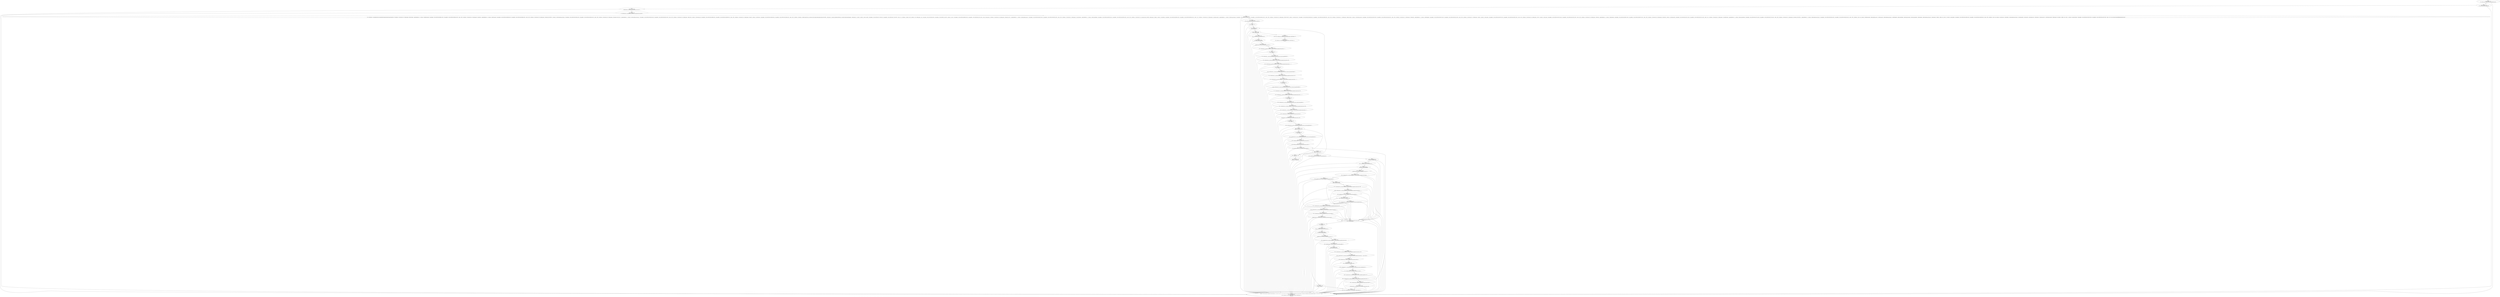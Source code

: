 digraph "unitGraph" {
    "Block 0:
[preds: ] [succs: 1 80 ]
r62 := @this: com.bwssystems.hass.test.StateDataConstructor;
"
    "Block 1:
[preds: 0 ] [succs: 2 80 ]
$r0 = new com.google.gson.GsonBuilder;
"
    "Block 2:
[preds: 1 ] [succs: 3 80 ]
specialinvoke $r0.<com.google.gson.GsonBuilder: void <init>()>();
"
    "Block 3:
[preds: 2 ] [succs: 4 80 ]
r1 = virtualinvoke $r0.<com.google.gson.GsonBuilder: com.google.gson.Gson create()>();
"
    "Block 4:
[preds: 3 ] [succs: 5 80 ]
$r2 = virtualinvoke r1.<com.google.gson.Gson: java.lang.Object fromJson(java.lang.String,java.lang.Class)>(\"[{\\\"attributes\\\": {\\\"Vera Device Id\\\": 43, \\\"friendly_name\\\": \\\"Family Ceiling\\\", \\\"supported_features\\\": 1}, \\\"entity_id\\\": \\\"light.family_ceiling\\\", \\\"last_changed\\\": \\\"2016-12-09T15:29:33.069914+00:00\\\", \\\"last_updated\\\": \\\"2016-12-09T15:29:33.069914+00:00\\\", \\\"state\\\": \\\"off\\\"}, {\\\"attributes\\\": {\\\"Vera Device Id\\\": 46, \\\"friendly_name\\\": \\\"Living Room\\\", \\\"supported_features\\\": 1}, \\\"entity_id\\\": \\\"light.living_room\\\", \\\"last_changed\\\": \\\"2016-12-09T15:29:33.038648+00:00\\\", \\\"last_updated\\\": \\\"2016-12-09T15:29:33.038648+00:00\\\", \\\"state\\\": \\\"off\\\"}, {\\\"attributes\\\": {\\\"Vera Device Id\\\": 59, \\\"friendly_name\\\": \\\"Test Light on CM15 (RF) P1\\\"}, \\\"entity_id\\\": \\\"switch.test_light_on_cm15_rf_p1\\\", \\\"last_changed\\\": \\\"2016-12-09T15:29:33.205020+00:00\\\", \\\"last_updated\\\": \\\"2016-12-09T15:29:33.205020+00:00\\\", \\\"state\\\": \\\"off\\\"}, {\\\"attributes\\\": {\\\"Vera Device Id\\\": 60, \\\"friendly_name\\\": \\\"Test Light on CM15 (PL) N1\\\", \\\"supported_features\\\": 1}, \\\"entity_id\\\": \\\"light.test_light_on_cm15_pl_n1\\\", \\\"last_changed\\\": \\\"2016-12-09T15:29:33.062192+00:00\\\", \\\"last_updated\\\": \\\"2016-12-09T15:29:33.062192+00:00\\\", \\\"state\\\": \\\"off\\\"}, {\\\"attributes\\\": {\\\"Vera Device Id\\\": 55, \\\"friendly_name\\\": \\\"Topiary Tree\\\"}, \\\"entity_id\\\": \\\"switch.topiary_tree\\\", \\\"last_changed\\\": \\\"2016-12-09T15:29:33.192865+00:00\\\", \\\"last_updated\\\": \\\"2016-12-09T15:29:33.192865+00:00\\\", \\\"state\\\": \\\"off\\\"}, {\\\"attributes\\\": {\\\"Vera Device Id\\\": 45, \\\"friendly_name\\\": \\\"House B\\\"}, \\\"entity_id\\\": \\\"switch.house_b\\\", \\\"last_changed\\\": \\\"2016-12-09T15:29:33.185026+00:00\\\", \\\"last_updated\\\": \\\"2016-12-09T15:29:33.185026+00:00\\\", \\\"state\\\": \\\"off\\\"}, {\\\"attributes\\\": {\\\"attribution\\\": \\\"Weather forecast from yr.no, delivered by the Norwegian Meteorological Institute and the NRK.\\\", \\\"entity_picture\\\": \\\"//api.met.no/weatherapi/weathericon/1.1/?symbol=3;content_type=image/png\\\", \\\"friendly_name\\\": \\\"yr Symbol\\\"}, \\\"entity_id\\\": \\\"sensor.yr_symbol\\\", \\\"last_changed\\\": \\\"2016-12-09T15:29:32.774160+00:00\\\", \\\"last_updated\\\": \\\"2016-12-09T15:29:32.774160+00:00\\\", \\\"state\\\": \\\"3\\\"}, {\\\"attributes\\\": {\\\"azimuth\\\": 156.57, \\\"elevation\\\": 21.62, \\\"friendly_name\\\": \\\"Sun\\\", \\\"next_rising\\\": \\\"2016-12-10T13:08:09+00:00\\\", \\\"next_setting\\\": \\\"2016-12-09T22:19:14+00:00\\\"}, \\\"entity_id\\\": \\\"sun.sun\\\", \\\"last_changed\\\": \\\"2016-12-09T15:29:30.986518+00:00\\\", \\\"last_updated\\\": \\\"2016-12-09T16:08:30.700707+00:00\\\", \\\"state\\\": \\\"above_horizon\\\"}, {\\\"attributes\\\": {\\\"Vera Device Id\\\": 36, \\\"friendly_name\\\": \\\"Test Light on a CM11\\\", \\\"supported_features\\\": 1}, \\\"entity_id\\\": \\\"light.test_light_on_a_cm11\\\", \\\"last_changed\\\": \\\"2016-12-09T15:29:33.085475+00:00\\\", \\\"last_updated\\\": \\\"2016-12-09T15:29:33.085475+00:00\\\", \\\"state\\\": \\\"off\\\"}, {\\\"attributes\\\": {\\\"Vera Device Id\\\": 6, \\\"friendly_name\\\": \\\"Couch Left Lamp\\\", \\\"supported_features\\\": 1}, \\\"entity_id\\\": \\\"light.couch_left_lamp\\\", \\\"last_changed\\\": \\\"2016-12-09T15:29:33.088762+00:00\\\", \\\"last_updated\\\": \\\"2016-12-09T15:29:33.088762+00:00\\\", \\\"state\\\": \\\"off\\\"}, {\\\"attributes\\\": {\\\"Vera Device Id\\\": 48, \\\"current_power_mwh\\\": 99000.0, \\\"friendly_name\\\": \\\"Kitchen\\\"}, \\\"entity_id\\\": \\\"switch.kitchen\\\", \\\"last_changed\\\": \\\"2016-12-09T15:38:34.682844+00:00\\\", \\\"last_updated\\\": \\\"2016-12-09T16:08:38.946423+00:00\\\", \\\"state\\\": \\\"on\\\"}, {\\\"attributes\\\": {\\\"Vera Device Id\\\": 35, \\\"friendly_name\\\": \\\"Living Room Accent\\\", \\\"supported_features\\\": 1}, \\\"entity_id\\\": \\\"light.living_room_accent\\\", \\\"last_changed\\\": \\\"2016-12-09T15:29:33.046514+00:00\\\", \\\"last_updated\\\": \\\"2016-12-09T15:29:33.046514+00:00\\\", \\\"state\\\": \\\"off\\\"}, {\\\"attributes\\\": {\\\"Vera Device Id\\\": 63, \\\"friendly_name\\\": \\\"HRM: TiVo DVR\\\"}, \\\"entity_id\\\": \\\"switch.hrm_tivo_dvr\\\", \\\"last_changed\\\": \\\"2016-12-09T15:29:33.195235+00:00\\\", \\\"last_updated\\\": \\\"2016-12-09T15:29:33.195235+00:00\\\", \\\"state\\\": \\\"off\\\"}, {\\\"attributes\\\": {\\\"Vera Device Id\\\": 47, \\\"friendly_name\\\": \\\"Harmony Control\\\"}, \\\"entity_id\\\": \\\"switch.harmony_control\\\", \\\"last_changed\\\": \\\"2016-12-09T15:29:33.200190+00:00\\\", \\\"last_updated\\\": \\\"2016-12-09T15:29:33.200190+00:00\\\", \\\"state\\\": \\\"off\\\"}, {\\\"attributes\\\": {\\\"Vera Device Id\\\": 44, \\\"friendly_name\\\": \\\"Fridge Light\\\", \\\"supported_features\\\": 1}, \\\"entity_id\\\": \\\"light.fridge_light\\\", \\\"last_changed\\\": \\\"2016-12-09T15:29:33.054270+00:00\\\", \\\"last_updated\\\": \\\"2016-12-09T15:29:33.054270+00:00\\\", \\\"state\\\": \\\"off\\\"}, {\\\"attributes\\\": {\\\"Vera Device Id\\\": 51, \\\"friendly_name\\\": \\\"Counter\\\"}, \\\"entity_id\\\": \\\"switch.counter\\\", \\\"last_changed\\\": \\\"2016-12-09T15:29:33.202557+00:00\\\", \\\"last_updated\\\": \\\"2016-12-09T15:29:33.202557+00:00\\\", \\\"state\\\": \\\"off\\\"}, {\\\"attributes\\\": {\\\"Vera Device Id\\\": 64, \\\"friendly_name\\\": \\\"X10 G2\\\"}, \\\"entity_id\\\": \\\"switch.x10_g2\\\", \\\"last_changed\\\": \\\"2016-12-09T15:29:33.190470+00:00\\\", \\\"last_updated\\\": \\\"2016-12-09T15:29:33.190470+00:00\\\", \\\"state\\\": \\\"off\\\"}, {\\\"attributes\\\": {\\\"Vera Device Id\\\": 28, \\\"friendly_name\\\": \\\"Desk Lamp\\\", \\\"supported_features\\\": 1}, \\\"entity_id\\\": \\\"light.desk_lamp\\\", \\\"last_changed\\\": \\\"2016-12-09T15:29:33.093874+00:00\\\", \\\"last_updated\\\": \\\"2016-12-09T15:29:33.093874+00:00\\\", \\\"state\\\": \\\"off\\\"}, {\\\"attributes\\\": {\\\"Vera Device Id\\\": 58, \\\"friendly_name\\\": \\\"Desk Outlet\\\"}, \\\"entity_id\\\": \\\"switch.desk_outlet\\\", \\\"last_changed\\\": \\\"2016-12-09T15:29:33.187971+00:00\\\", \\\"last_updated\\\": \\\"2016-12-09T15:29:33.187971+00:00\\\", \\\"state\\\": \\\"on\\\"}, {\\\"attributes\\\": {\\\"Vera Device Id\\\": 9, \\\"friendly_name\\\": \\\"Couch Right Lamp\\\", \\\"supported_features\\\": 1}, \\\"entity_id\\\": \\\"light.couch_right_lamp\\\", \\\"last_changed\\\": \\\"2016-12-09T15:29:33.077672+00:00\\\", \\\"last_updated\\\": \\\"2016-12-09T15:29:33.077672+00:00\\\", \\\"state\\\": \\\"off\\\"}, {\\\"attributes\\\": {\\\"Vera Device Id\\\": 61, \\\"friendly_name\\\": \\\"Test Light on CM15 (RF) M1\\\", \\\"supported_features\\\": 1}, \\\"entity_id\\\": \\\"light.test_light_on_cm15_rf_m1\\\", \\\"last_changed\\\": \\\"2016-12-09T15:29:33.091354+00:00\\\", \\\"last_updated\\\": \\\"2016-12-09T15:29:33.091354+00:00\\\", \\\"state\\\": \\\"off\\\"}, {\\\"attributes\\\": {\\\"auto\\\": true, \\\"entity_id\\\": [\\\"light.family_ceiling\\\", \\\"light.test_light_on_a_cm11\\\", \\\"light.living_room\\\", \\\"light.test_light_on_cm15_pl_n1\\\", \\\"light.fridge_light\\\", \\\"light.couch_left_lamp\\\", \\\"light.living_room_accent\\\", \\\"light.couch_right_lamp\\\", \\\"light.desk_lamp\\\", \\\"light.test_light_on_cm15_rf_m1\\\"], \\\"friendly_name\\\": \\\"all lights\\\", \\\"hidden\\\": true, \\\"order\\\": 0}, \\\"entity_id\\\": \\\"group.all_lights\\\", \\\"last_changed\\\": \\\"2016-12-09T15:29:33.100850+00:00\\\", \\\"last_updated\\\": \\\"2016-12-09T15:29:33.100850+00:00\\\", \\\"state\\\": \\\"off\\\"}, {\\\"attributes\\\": {\\\"auto\\\": true, \\\"entity_id\\\": [\\\"switch.x10_g2\\\", \\\"switch.kitchen\\\", \\\"switch.test_light_on_cm15_rf_p1\\\", \\\"switch.desk_outlet\\\", \\\"switch.counter\\\", \\\"switch.topiary_tree\\\", \\\"switch.house_b\\\", \\\"switch.hrm_tivo_dvr\\\", \\\"switch.harmony_control\\\"], \\\"friendly_name\\\": \\\"all switches\\\", \\\"hidden\\\": true, \\\"order\\\": 1}, \\\"entity_id\\\": \\\"group.all_switches\\\", \\\"last_changed\\\": \\\"2016-12-09T15:29:33.212637+00:00\\\", \\\"last_updated\\\": \\\"2016-12-09T15:29:33.212637+00:00\\\", \\\"state\\\": \\\"on\\\"}]\", class \"[Lcom/bwssystems/HABridge/plugins/hass/State;\");
"
    "Block 5:
[preds: 4 ] [succs: 6 80 ]
r63 = (com.bwssystems.HABridge.plugins.hass.State[]) $r2;
"
    "Block 6:
[preds: 5 ] [succs: 7 80 ]
i2 = 0;
"
    "Block 7:
[preds: 6 78 ] [succs: 8 80 ]
$i0 = lengthof r63;
"
    "Block 8:
[preds: 7 ] [succs: 9 79 80 ]
if i2 >= $i0 goto (branch);
"
    "Block 9:
[preds: 8 ] [succs: 10 80 ]
$r5 = <java.lang.System: java.io.PrintStream out>;
"
    "Block 10:
[preds: 9 ] [succs: 11 80 ]
$r4 = new java.lang.StringBuilder;
"
    "Block 11:
[preds: 10 ] [succs: 12 80 ]
specialinvoke $r4.<java.lang.StringBuilder: void <init>()>();
"
    "Block 12:
[preds: 11 ] [succs: 13 80 ]
$r6 = virtualinvoke $r4.<java.lang.StringBuilder: java.lang.StringBuilder append(java.lang.String)>(\"<\");
"
    "Block 13:
[preds: 12 ] [succs: 14 80 ]
$r7 = r63[i2];
"
    "Block 14:
[preds: 13 ] [succs: 15 80 ]
$r8 = virtualinvoke $r7.<com.bwssystems.HABridge.plugins.hass.State: java.lang.String getEntityId()>();
"
    "Block 15:
[preds: 14 ] [succs: 16 80 ]
$r9 = virtualinvoke $r6.<java.lang.StringBuilder: java.lang.StringBuilder append(java.lang.String)>($r8);
"
    "Block 16:
[preds: 15 ] [succs: 17 80 ]
$r10 = virtualinvoke $r9.<java.lang.StringBuilder: java.lang.StringBuilder append(java.lang.String)>(\">,<\");
"
    "Block 17:
[preds: 16 ] [succs: 18 80 ]
$r11 = r63[i2];
"
    "Block 18:
[preds: 17 ] [succs: 19 80 ]
$r12 = virtualinvoke $r11.<com.bwssystems.HABridge.plugins.hass.State: java.lang.String getLastChanged()>();
"
    "Block 19:
[preds: 18 ] [succs: 20 80 ]
$r13 = virtualinvoke $r10.<java.lang.StringBuilder: java.lang.StringBuilder append(java.lang.String)>($r12);
"
    "Block 20:
[preds: 19 ] [succs: 21 80 ]
$r14 = virtualinvoke $r13.<java.lang.StringBuilder: java.lang.StringBuilder append(java.lang.String)>(\">,<\");
"
    "Block 21:
[preds: 20 ] [succs: 22 80 ]
$r15 = r63[i2];
"
    "Block 22:
[preds: 21 ] [succs: 23 80 ]
$r16 = virtualinvoke $r15.<com.bwssystems.HABridge.plugins.hass.State: java.lang.String getLastUpdated()>();
"
    "Block 23:
[preds: 22 ] [succs: 24 80 ]
$r17 = virtualinvoke $r14.<java.lang.StringBuilder: java.lang.StringBuilder append(java.lang.String)>($r16);
"
    "Block 24:
[preds: 23 ] [succs: 25 80 ]
$r18 = virtualinvoke $r17.<java.lang.StringBuilder: java.lang.StringBuilder append(java.lang.String)>(\">,<\");
"
    "Block 25:
[preds: 24 ] [succs: 26 80 ]
$r19 = r63[i2];
"
    "Block 26:
[preds: 25 ] [succs: 27 80 ]
$r20 = virtualinvoke $r19.<com.bwssystems.HABridge.plugins.hass.State: java.lang.String getState()>();
"
    "Block 27:
[preds: 26 ] [succs: 28 80 ]
$r21 = virtualinvoke $r18.<java.lang.StringBuilder: java.lang.StringBuilder append(java.lang.String)>($r20);
"
    "Block 28:
[preds: 27 ] [succs: 29 80 ]
$r22 = virtualinvoke $r21.<java.lang.StringBuilder: java.lang.StringBuilder append(java.lang.String)>(\">\");
"
    "Block 29:
[preds: 28 ] [succs: 30 80 ]
$r23 = virtualinvoke $r22.<java.lang.StringBuilder: java.lang.String toString()>();
"
    "Block 30:
[preds: 29 ] [succs: 31 80 ]
virtualinvoke $r5.<java.io.PrintStream: void println(java.lang.String)>($r23);
"
    "Block 31:
[preds: 30 ] [succs: 32 80 ]
$r24 = r63[i2];
"
    "Block 32:
[preds: 31 ] [succs: 33 80 ]
$r25 = virtualinvoke $r24.<com.bwssystems.HABridge.plugins.hass.State: java.util.Map getAttributes()>();
"
    "Block 33:
[preds: 32 ] [succs: 34 77 80 ]
if $r25 == null goto i2 = i2 + 1;
"
    "Block 34:
[preds: 33 ] [succs: 35 80 ]
$r26 = r63[i2];
"
    "Block 35:
[preds: 34 ] [succs: 36 80 ]
$r27 = virtualinvoke $r26.<com.bwssystems.HABridge.plugins.hass.State: java.util.Map getAttributes()>();
"
    "Block 36:
[preds: 35 ] [succs: 37 80 ]
$r28 = interfaceinvoke $r27.<java.util.Map: java.util.Set entrySet()>();
"
    "Block 37:
[preds: 36 ] [succs: 38 80 ]
r29 = interfaceinvoke $r28.<java.util.Set: java.util.Iterator iterator()>();
"
    "Block 38:
[preds: 37 76 ] [succs: 39 80 ]
$z0 = interfaceinvoke r29.<java.util.Iterator: boolean hasNext()>();
"
    "Block 39:
[preds: 38 ] [succs: 40 77 80 ]
if $z0 == 0 goto i2 = i2 + 1;
"
    "Block 40:
[preds: 39 ] [succs: 41 80 ]
$r30 = interfaceinvoke r29.<java.util.Iterator: java.lang.Object next()>();
"
    "Block 41:
[preds: 40 ] [succs: 58 80 42 ]
r31 = (java.util.Map$Entry) $r30;
"
    "Block 42:
[preds: 41 ] [succs: 58 80 43 ]
$r33 = <java.lang.System: java.io.PrintStream out>;
"
    "Block 43:
[preds: 42 ] [succs: 58 80 44 ]
$r32 = new java.lang.StringBuilder;
"
    "Block 44:
[preds: 43 ] [succs: 58 80 45 ]
specialinvoke $r32.<java.lang.StringBuilder: void <init>()>();
"
    "Block 45:
[preds: 44 ] [succs: 58 80 46 ]
$r34 = virtualinvoke $r32.<java.lang.StringBuilder: java.lang.StringBuilder append(java.lang.String)>(\"        \");
"
    "Block 46:
[preds: 45 ] [succs: 58 80 47 ]
$r35 = interfaceinvoke r31.<java.util.Map$Entry: java.lang.Object getKey()>();
"
    "Block 47:
[preds: 46 ] [succs: 58 80 48 ]
$r36 = (java.lang.String) $r35;
"
    "Block 48:
[preds: 47 ] [succs: 58 80 49 ]
$r37 = virtualinvoke $r34.<java.lang.StringBuilder: java.lang.StringBuilder append(java.lang.String)>($r36);
"
    "Block 49:
[preds: 48 ] [succs: 58 80 50 ]
$r38 = virtualinvoke $r37.<java.lang.StringBuilder: java.lang.StringBuilder append(java.lang.String)>(\" <\");
"
    "Block 50:
[preds: 49 ] [succs: 58 80 51 ]
$r39 = interfaceinvoke r31.<java.util.Map$Entry: java.lang.Object getValue()>();
"
    "Block 51:
[preds: 50 ] [succs: 58 80 52 ]
$r40 = (com.google.gson.JsonElement) $r39;
"
    "Block 52:
[preds: 51 ] [succs: 58 80 53 ]
$r41 = virtualinvoke $r40.<com.google.gson.JsonElement: java.lang.String getAsString()>();
"
    "Block 53:
[preds: 52 ] [succs: 58 80 54 ]
$r42 = virtualinvoke $r38.<java.lang.StringBuilder: java.lang.StringBuilder append(java.lang.String)>($r41);
"
    "Block 54:
[preds: 53 ] [succs: 58 80 55 ]
$r43 = virtualinvoke $r42.<java.lang.StringBuilder: java.lang.StringBuilder append(java.lang.String)>(\">\");
"
    "Block 55:
[preds: 54 ] [succs: 58 80 56 ]
$r44 = virtualinvoke $r43.<java.lang.StringBuilder: java.lang.String toString()>();
"
    "Block 56:
[preds: 55 ] [succs: 58 80 57 ]
virtualinvoke $r33.<java.io.PrintStream: void println(java.lang.String)>($r44);
"
    "Block 57:
[preds: 56 ] [succs: 76 80 ]
goto [?= (branch)];
"
    "Block 58:
[preds: 41 42 43 44 45 46 47 48 49 50 51 52 53 54 55 56 ] [succs: 59 80 ]
$r47 := @caughtexception;
"
    "Block 59:
[preds: 58 ] [succs: 60 80 ]
r48 = $r47;
"
    "Block 60:
[preds: 59 ] [succs: 61 80 ]
$r50 = <java.lang.System: java.io.PrintStream out>;
"
    "Block 61:
[preds: 60 ] [succs: 62 80 ]
$r49 = new java.lang.StringBuilder;
"
    "Block 62:
[preds: 61 ] [succs: 63 80 ]
specialinvoke $r49.<java.lang.StringBuilder: void <init>()>();
"
    "Block 63:
[preds: 62 ] [succs: 64 80 ]
$r51 = virtualinvoke $r49.<java.lang.StringBuilder: java.lang.StringBuilder append(java.lang.String)>(\"        \");
"
    "Block 64:
[preds: 63 ] [succs: 65 80 ]
$r52 = interfaceinvoke r31.<java.util.Map$Entry: java.lang.Object getKey()>();
"
    "Block 65:
[preds: 64 ] [succs: 66 80 ]
$r53 = (java.lang.String) $r52;
"
    "Block 66:
[preds: 65 ] [succs: 67 80 ]
$r54 = virtualinvoke $r51.<java.lang.StringBuilder: java.lang.StringBuilder append(java.lang.String)>($r53);
"
    "Block 67:
[preds: 66 ] [succs: 68 80 ]
$r55 = virtualinvoke $r54.<java.lang.StringBuilder: java.lang.StringBuilder append(java.lang.String)>(\" <Array with size \");
"
    "Block 68:
[preds: 67 ] [succs: 69 80 ]
$r56 = interfaceinvoke r31.<java.util.Map$Entry: java.lang.Object getValue()>();
"
    "Block 69:
[preds: 68 ] [succs: 70 80 ]
$r57 = (com.google.gson.JsonElement) $r56;
"
    "Block 70:
[preds: 69 ] [succs: 71 80 ]
$r58 = virtualinvoke $r57.<com.google.gson.JsonElement: com.google.gson.JsonArray getAsJsonArray()>();
"
    "Block 71:
[preds: 70 ] [succs: 72 80 ]
$i1 = virtualinvoke $r58.<com.google.gson.JsonArray: int size()>();
"
    "Block 72:
[preds: 71 ] [succs: 73 80 ]
$r59 = virtualinvoke $r55.<java.lang.StringBuilder: java.lang.StringBuilder append(int)>($i1);
"
    "Block 73:
[preds: 72 ] [succs: 74 80 ]
$r60 = virtualinvoke $r59.<java.lang.StringBuilder: java.lang.StringBuilder append(java.lang.String)>(\">\");
"
    "Block 74:
[preds: 73 ] [succs: 75 80 ]
$r61 = virtualinvoke $r60.<java.lang.StringBuilder: java.lang.String toString()>();
"
    "Block 75:
[preds: 74 ] [succs: 76 80 ]
virtualinvoke $r50.<java.io.PrintStream: void println(java.lang.String)>($r61);
"
    "Block 76:
[preds: 57 75 ] [succs: 38 80 ]
goto [?= $z0 = interfaceinvoke r29.<java.util.Iterator: boolean hasNext()>()];
"
    "Block 77:
[preds: 33 39 ] [succs: 78 80 ]
i2 = i2 + 1;
"
    "Block 78:
[preds: 77 ] [succs: 7 80 ]
goto [?= $i0 = lengthof r63];
"
    "Block 79:
[preds: 8 ] [succs: 81 ]
goto [?= $r3 = staticinvoke <java.lang.Boolean: java.lang.Boolean valueOf(boolean)>(1)];
"
    "Block 80:
[preds: 41 42 43 44 45 46 47 48 49 50 51 52 53 54 55 56 0 1 2 3 4 5 6 78 7 8 9 10 11 12 13 14 15 16 17 18 19 20 21 22 23 24 25 26 27 28 29 30 31 32 33 34 35 36 37 76 38 39 40 57 58 59 60 61 62 63 64 65 66 67 68 69 70 71 72 73 74 75 77 ] [succs: ]
$r45 := @caughtexception;
r64 = $r45;
$r46 = staticinvoke <java.lang.Boolean: java.lang.Boolean valueOf(boolean)>(0);
return $r46;
"
    "Block 81:
[preds: 79 ] [succs: ]
$r3 = staticinvoke <java.lang.Boolean: java.lang.Boolean valueOf(boolean)>(1);
return $r3;
"
    "Block 0:
[preds: ] [succs: 1 80 ]
r62 := @this: com.bwssystems.hass.test.StateDataConstructor;
"->"Block 1:
[preds: 0 ] [succs: 2 80 ]
$r0 = new com.google.gson.GsonBuilder;
";
    "Block 0:
[preds: ] [succs: 1 80 ]
r62 := @this: com.bwssystems.hass.test.StateDataConstructor;
"->"Block 80:
[preds: 41 42 43 44 45 46 47 48 49 50 51 52 53 54 55 56 0 1 2 3 4 5 6 78 7 8 9 10 11 12 13 14 15 16 17 18 19 20 21 22 23 24 25 26 27 28 29 30 31 32 33 34 35 36 37 76 38 39 40 57 58 59 60 61 62 63 64 65 66 67 68 69 70 71 72 73 74 75 77 ] [succs: ]
$r45 := @caughtexception;
r64 = $r45;
$r46 = staticinvoke <java.lang.Boolean: java.lang.Boolean valueOf(boolean)>(0);
return $r46;
";
    "Block 1:
[preds: 0 ] [succs: 2 80 ]
$r0 = new com.google.gson.GsonBuilder;
"->"Block 2:
[preds: 1 ] [succs: 3 80 ]
specialinvoke $r0.<com.google.gson.GsonBuilder: void <init>()>();
";
    "Block 1:
[preds: 0 ] [succs: 2 80 ]
$r0 = new com.google.gson.GsonBuilder;
"->"Block 80:
[preds: 41 42 43 44 45 46 47 48 49 50 51 52 53 54 55 56 0 1 2 3 4 5 6 78 7 8 9 10 11 12 13 14 15 16 17 18 19 20 21 22 23 24 25 26 27 28 29 30 31 32 33 34 35 36 37 76 38 39 40 57 58 59 60 61 62 63 64 65 66 67 68 69 70 71 72 73 74 75 77 ] [succs: ]
$r45 := @caughtexception;
r64 = $r45;
$r46 = staticinvoke <java.lang.Boolean: java.lang.Boolean valueOf(boolean)>(0);
return $r46;
";
    "Block 2:
[preds: 1 ] [succs: 3 80 ]
specialinvoke $r0.<com.google.gson.GsonBuilder: void <init>()>();
"->"Block 3:
[preds: 2 ] [succs: 4 80 ]
r1 = virtualinvoke $r0.<com.google.gson.GsonBuilder: com.google.gson.Gson create()>();
";
    "Block 2:
[preds: 1 ] [succs: 3 80 ]
specialinvoke $r0.<com.google.gson.GsonBuilder: void <init>()>();
"->"Block 80:
[preds: 41 42 43 44 45 46 47 48 49 50 51 52 53 54 55 56 0 1 2 3 4 5 6 78 7 8 9 10 11 12 13 14 15 16 17 18 19 20 21 22 23 24 25 26 27 28 29 30 31 32 33 34 35 36 37 76 38 39 40 57 58 59 60 61 62 63 64 65 66 67 68 69 70 71 72 73 74 75 77 ] [succs: ]
$r45 := @caughtexception;
r64 = $r45;
$r46 = staticinvoke <java.lang.Boolean: java.lang.Boolean valueOf(boolean)>(0);
return $r46;
";
    "Block 3:
[preds: 2 ] [succs: 4 80 ]
r1 = virtualinvoke $r0.<com.google.gson.GsonBuilder: com.google.gson.Gson create()>();
"->"Block 4:
[preds: 3 ] [succs: 5 80 ]
$r2 = virtualinvoke r1.<com.google.gson.Gson: java.lang.Object fromJson(java.lang.String,java.lang.Class)>(\"[{\\\"attributes\\\": {\\\"Vera Device Id\\\": 43, \\\"friendly_name\\\": \\\"Family Ceiling\\\", \\\"supported_features\\\": 1}, \\\"entity_id\\\": \\\"light.family_ceiling\\\", \\\"last_changed\\\": \\\"2016-12-09T15:29:33.069914+00:00\\\", \\\"last_updated\\\": \\\"2016-12-09T15:29:33.069914+00:00\\\", \\\"state\\\": \\\"off\\\"}, {\\\"attributes\\\": {\\\"Vera Device Id\\\": 46, \\\"friendly_name\\\": \\\"Living Room\\\", \\\"supported_features\\\": 1}, \\\"entity_id\\\": \\\"light.living_room\\\", \\\"last_changed\\\": \\\"2016-12-09T15:29:33.038648+00:00\\\", \\\"last_updated\\\": \\\"2016-12-09T15:29:33.038648+00:00\\\", \\\"state\\\": \\\"off\\\"}, {\\\"attributes\\\": {\\\"Vera Device Id\\\": 59, \\\"friendly_name\\\": \\\"Test Light on CM15 (RF) P1\\\"}, \\\"entity_id\\\": \\\"switch.test_light_on_cm15_rf_p1\\\", \\\"last_changed\\\": \\\"2016-12-09T15:29:33.205020+00:00\\\", \\\"last_updated\\\": \\\"2016-12-09T15:29:33.205020+00:00\\\", \\\"state\\\": \\\"off\\\"}, {\\\"attributes\\\": {\\\"Vera Device Id\\\": 60, \\\"friendly_name\\\": \\\"Test Light on CM15 (PL) N1\\\", \\\"supported_features\\\": 1}, \\\"entity_id\\\": \\\"light.test_light_on_cm15_pl_n1\\\", \\\"last_changed\\\": \\\"2016-12-09T15:29:33.062192+00:00\\\", \\\"last_updated\\\": \\\"2016-12-09T15:29:33.062192+00:00\\\", \\\"state\\\": \\\"off\\\"}, {\\\"attributes\\\": {\\\"Vera Device Id\\\": 55, \\\"friendly_name\\\": \\\"Topiary Tree\\\"}, \\\"entity_id\\\": \\\"switch.topiary_tree\\\", \\\"last_changed\\\": \\\"2016-12-09T15:29:33.192865+00:00\\\", \\\"last_updated\\\": \\\"2016-12-09T15:29:33.192865+00:00\\\", \\\"state\\\": \\\"off\\\"}, {\\\"attributes\\\": {\\\"Vera Device Id\\\": 45, \\\"friendly_name\\\": \\\"House B\\\"}, \\\"entity_id\\\": \\\"switch.house_b\\\", \\\"last_changed\\\": \\\"2016-12-09T15:29:33.185026+00:00\\\", \\\"last_updated\\\": \\\"2016-12-09T15:29:33.185026+00:00\\\", \\\"state\\\": \\\"off\\\"}, {\\\"attributes\\\": {\\\"attribution\\\": \\\"Weather forecast from yr.no, delivered by the Norwegian Meteorological Institute and the NRK.\\\", \\\"entity_picture\\\": \\\"//api.met.no/weatherapi/weathericon/1.1/?symbol=3;content_type=image/png\\\", \\\"friendly_name\\\": \\\"yr Symbol\\\"}, \\\"entity_id\\\": \\\"sensor.yr_symbol\\\", \\\"last_changed\\\": \\\"2016-12-09T15:29:32.774160+00:00\\\", \\\"last_updated\\\": \\\"2016-12-09T15:29:32.774160+00:00\\\", \\\"state\\\": \\\"3\\\"}, {\\\"attributes\\\": {\\\"azimuth\\\": 156.57, \\\"elevation\\\": 21.62, \\\"friendly_name\\\": \\\"Sun\\\", \\\"next_rising\\\": \\\"2016-12-10T13:08:09+00:00\\\", \\\"next_setting\\\": \\\"2016-12-09T22:19:14+00:00\\\"}, \\\"entity_id\\\": \\\"sun.sun\\\", \\\"last_changed\\\": \\\"2016-12-09T15:29:30.986518+00:00\\\", \\\"last_updated\\\": \\\"2016-12-09T16:08:30.700707+00:00\\\", \\\"state\\\": \\\"above_horizon\\\"}, {\\\"attributes\\\": {\\\"Vera Device Id\\\": 36, \\\"friendly_name\\\": \\\"Test Light on a CM11\\\", \\\"supported_features\\\": 1}, \\\"entity_id\\\": \\\"light.test_light_on_a_cm11\\\", \\\"last_changed\\\": \\\"2016-12-09T15:29:33.085475+00:00\\\", \\\"last_updated\\\": \\\"2016-12-09T15:29:33.085475+00:00\\\", \\\"state\\\": \\\"off\\\"}, {\\\"attributes\\\": {\\\"Vera Device Id\\\": 6, \\\"friendly_name\\\": \\\"Couch Left Lamp\\\", \\\"supported_features\\\": 1}, \\\"entity_id\\\": \\\"light.couch_left_lamp\\\", \\\"last_changed\\\": \\\"2016-12-09T15:29:33.088762+00:00\\\", \\\"last_updated\\\": \\\"2016-12-09T15:29:33.088762+00:00\\\", \\\"state\\\": \\\"off\\\"}, {\\\"attributes\\\": {\\\"Vera Device Id\\\": 48, \\\"current_power_mwh\\\": 99000.0, \\\"friendly_name\\\": \\\"Kitchen\\\"}, \\\"entity_id\\\": \\\"switch.kitchen\\\", \\\"last_changed\\\": \\\"2016-12-09T15:38:34.682844+00:00\\\", \\\"last_updated\\\": \\\"2016-12-09T16:08:38.946423+00:00\\\", \\\"state\\\": \\\"on\\\"}, {\\\"attributes\\\": {\\\"Vera Device Id\\\": 35, \\\"friendly_name\\\": \\\"Living Room Accent\\\", \\\"supported_features\\\": 1}, \\\"entity_id\\\": \\\"light.living_room_accent\\\", \\\"last_changed\\\": \\\"2016-12-09T15:29:33.046514+00:00\\\", \\\"last_updated\\\": \\\"2016-12-09T15:29:33.046514+00:00\\\", \\\"state\\\": \\\"off\\\"}, {\\\"attributes\\\": {\\\"Vera Device Id\\\": 63, \\\"friendly_name\\\": \\\"HRM: TiVo DVR\\\"}, \\\"entity_id\\\": \\\"switch.hrm_tivo_dvr\\\", \\\"last_changed\\\": \\\"2016-12-09T15:29:33.195235+00:00\\\", \\\"last_updated\\\": \\\"2016-12-09T15:29:33.195235+00:00\\\", \\\"state\\\": \\\"off\\\"}, {\\\"attributes\\\": {\\\"Vera Device Id\\\": 47, \\\"friendly_name\\\": \\\"Harmony Control\\\"}, \\\"entity_id\\\": \\\"switch.harmony_control\\\", \\\"last_changed\\\": \\\"2016-12-09T15:29:33.200190+00:00\\\", \\\"last_updated\\\": \\\"2016-12-09T15:29:33.200190+00:00\\\", \\\"state\\\": \\\"off\\\"}, {\\\"attributes\\\": {\\\"Vera Device Id\\\": 44, \\\"friendly_name\\\": \\\"Fridge Light\\\", \\\"supported_features\\\": 1}, \\\"entity_id\\\": \\\"light.fridge_light\\\", \\\"last_changed\\\": \\\"2016-12-09T15:29:33.054270+00:00\\\", \\\"last_updated\\\": \\\"2016-12-09T15:29:33.054270+00:00\\\", \\\"state\\\": \\\"off\\\"}, {\\\"attributes\\\": {\\\"Vera Device Id\\\": 51, \\\"friendly_name\\\": \\\"Counter\\\"}, \\\"entity_id\\\": \\\"switch.counter\\\", \\\"last_changed\\\": \\\"2016-12-09T15:29:33.202557+00:00\\\", \\\"last_updated\\\": \\\"2016-12-09T15:29:33.202557+00:00\\\", \\\"state\\\": \\\"off\\\"}, {\\\"attributes\\\": {\\\"Vera Device Id\\\": 64, \\\"friendly_name\\\": \\\"X10 G2\\\"}, \\\"entity_id\\\": \\\"switch.x10_g2\\\", \\\"last_changed\\\": \\\"2016-12-09T15:29:33.190470+00:00\\\", \\\"last_updated\\\": \\\"2016-12-09T15:29:33.190470+00:00\\\", \\\"state\\\": \\\"off\\\"}, {\\\"attributes\\\": {\\\"Vera Device Id\\\": 28, \\\"friendly_name\\\": \\\"Desk Lamp\\\", \\\"supported_features\\\": 1}, \\\"entity_id\\\": \\\"light.desk_lamp\\\", \\\"last_changed\\\": \\\"2016-12-09T15:29:33.093874+00:00\\\", \\\"last_updated\\\": \\\"2016-12-09T15:29:33.093874+00:00\\\", \\\"state\\\": \\\"off\\\"}, {\\\"attributes\\\": {\\\"Vera Device Id\\\": 58, \\\"friendly_name\\\": \\\"Desk Outlet\\\"}, \\\"entity_id\\\": \\\"switch.desk_outlet\\\", \\\"last_changed\\\": \\\"2016-12-09T15:29:33.187971+00:00\\\", \\\"last_updated\\\": \\\"2016-12-09T15:29:33.187971+00:00\\\", \\\"state\\\": \\\"on\\\"}, {\\\"attributes\\\": {\\\"Vera Device Id\\\": 9, \\\"friendly_name\\\": \\\"Couch Right Lamp\\\", \\\"supported_features\\\": 1}, \\\"entity_id\\\": \\\"light.couch_right_lamp\\\", \\\"last_changed\\\": \\\"2016-12-09T15:29:33.077672+00:00\\\", \\\"last_updated\\\": \\\"2016-12-09T15:29:33.077672+00:00\\\", \\\"state\\\": \\\"off\\\"}, {\\\"attributes\\\": {\\\"Vera Device Id\\\": 61, \\\"friendly_name\\\": \\\"Test Light on CM15 (RF) M1\\\", \\\"supported_features\\\": 1}, \\\"entity_id\\\": \\\"light.test_light_on_cm15_rf_m1\\\", \\\"last_changed\\\": \\\"2016-12-09T15:29:33.091354+00:00\\\", \\\"last_updated\\\": \\\"2016-12-09T15:29:33.091354+00:00\\\", \\\"state\\\": \\\"off\\\"}, {\\\"attributes\\\": {\\\"auto\\\": true, \\\"entity_id\\\": [\\\"light.family_ceiling\\\", \\\"light.test_light_on_a_cm11\\\", \\\"light.living_room\\\", \\\"light.test_light_on_cm15_pl_n1\\\", \\\"light.fridge_light\\\", \\\"light.couch_left_lamp\\\", \\\"light.living_room_accent\\\", \\\"light.couch_right_lamp\\\", \\\"light.desk_lamp\\\", \\\"light.test_light_on_cm15_rf_m1\\\"], \\\"friendly_name\\\": \\\"all lights\\\", \\\"hidden\\\": true, \\\"order\\\": 0}, \\\"entity_id\\\": \\\"group.all_lights\\\", \\\"last_changed\\\": \\\"2016-12-09T15:29:33.100850+00:00\\\", \\\"last_updated\\\": \\\"2016-12-09T15:29:33.100850+00:00\\\", \\\"state\\\": \\\"off\\\"}, {\\\"attributes\\\": {\\\"auto\\\": true, \\\"entity_id\\\": [\\\"switch.x10_g2\\\", \\\"switch.kitchen\\\", \\\"switch.test_light_on_cm15_rf_p1\\\", \\\"switch.desk_outlet\\\", \\\"switch.counter\\\", \\\"switch.topiary_tree\\\", \\\"switch.house_b\\\", \\\"switch.hrm_tivo_dvr\\\", \\\"switch.harmony_control\\\"], \\\"friendly_name\\\": \\\"all switches\\\", \\\"hidden\\\": true, \\\"order\\\": 1}, \\\"entity_id\\\": \\\"group.all_switches\\\", \\\"last_changed\\\": \\\"2016-12-09T15:29:33.212637+00:00\\\", \\\"last_updated\\\": \\\"2016-12-09T15:29:33.212637+00:00\\\", \\\"state\\\": \\\"on\\\"}]\", class \"[Lcom/bwssystems/HABridge/plugins/hass/State;\");
";
    "Block 3:
[preds: 2 ] [succs: 4 80 ]
r1 = virtualinvoke $r0.<com.google.gson.GsonBuilder: com.google.gson.Gson create()>();
"->"Block 80:
[preds: 41 42 43 44 45 46 47 48 49 50 51 52 53 54 55 56 0 1 2 3 4 5 6 78 7 8 9 10 11 12 13 14 15 16 17 18 19 20 21 22 23 24 25 26 27 28 29 30 31 32 33 34 35 36 37 76 38 39 40 57 58 59 60 61 62 63 64 65 66 67 68 69 70 71 72 73 74 75 77 ] [succs: ]
$r45 := @caughtexception;
r64 = $r45;
$r46 = staticinvoke <java.lang.Boolean: java.lang.Boolean valueOf(boolean)>(0);
return $r46;
";
    "Block 4:
[preds: 3 ] [succs: 5 80 ]
$r2 = virtualinvoke r1.<com.google.gson.Gson: java.lang.Object fromJson(java.lang.String,java.lang.Class)>(\"[{\\\"attributes\\\": {\\\"Vera Device Id\\\": 43, \\\"friendly_name\\\": \\\"Family Ceiling\\\", \\\"supported_features\\\": 1}, \\\"entity_id\\\": \\\"light.family_ceiling\\\", \\\"last_changed\\\": \\\"2016-12-09T15:29:33.069914+00:00\\\", \\\"last_updated\\\": \\\"2016-12-09T15:29:33.069914+00:00\\\", \\\"state\\\": \\\"off\\\"}, {\\\"attributes\\\": {\\\"Vera Device Id\\\": 46, \\\"friendly_name\\\": \\\"Living Room\\\", \\\"supported_features\\\": 1}, \\\"entity_id\\\": \\\"light.living_room\\\", \\\"last_changed\\\": \\\"2016-12-09T15:29:33.038648+00:00\\\", \\\"last_updated\\\": \\\"2016-12-09T15:29:33.038648+00:00\\\", \\\"state\\\": \\\"off\\\"}, {\\\"attributes\\\": {\\\"Vera Device Id\\\": 59, \\\"friendly_name\\\": \\\"Test Light on CM15 (RF) P1\\\"}, \\\"entity_id\\\": \\\"switch.test_light_on_cm15_rf_p1\\\", \\\"last_changed\\\": \\\"2016-12-09T15:29:33.205020+00:00\\\", \\\"last_updated\\\": \\\"2016-12-09T15:29:33.205020+00:00\\\", \\\"state\\\": \\\"off\\\"}, {\\\"attributes\\\": {\\\"Vera Device Id\\\": 60, \\\"friendly_name\\\": \\\"Test Light on CM15 (PL) N1\\\", \\\"supported_features\\\": 1}, \\\"entity_id\\\": \\\"light.test_light_on_cm15_pl_n1\\\", \\\"last_changed\\\": \\\"2016-12-09T15:29:33.062192+00:00\\\", \\\"last_updated\\\": \\\"2016-12-09T15:29:33.062192+00:00\\\", \\\"state\\\": \\\"off\\\"}, {\\\"attributes\\\": {\\\"Vera Device Id\\\": 55, \\\"friendly_name\\\": \\\"Topiary Tree\\\"}, \\\"entity_id\\\": \\\"switch.topiary_tree\\\", \\\"last_changed\\\": \\\"2016-12-09T15:29:33.192865+00:00\\\", \\\"last_updated\\\": \\\"2016-12-09T15:29:33.192865+00:00\\\", \\\"state\\\": \\\"off\\\"}, {\\\"attributes\\\": {\\\"Vera Device Id\\\": 45, \\\"friendly_name\\\": \\\"House B\\\"}, \\\"entity_id\\\": \\\"switch.house_b\\\", \\\"last_changed\\\": \\\"2016-12-09T15:29:33.185026+00:00\\\", \\\"last_updated\\\": \\\"2016-12-09T15:29:33.185026+00:00\\\", \\\"state\\\": \\\"off\\\"}, {\\\"attributes\\\": {\\\"attribution\\\": \\\"Weather forecast from yr.no, delivered by the Norwegian Meteorological Institute and the NRK.\\\", \\\"entity_picture\\\": \\\"//api.met.no/weatherapi/weathericon/1.1/?symbol=3;content_type=image/png\\\", \\\"friendly_name\\\": \\\"yr Symbol\\\"}, \\\"entity_id\\\": \\\"sensor.yr_symbol\\\", \\\"last_changed\\\": \\\"2016-12-09T15:29:32.774160+00:00\\\", \\\"last_updated\\\": \\\"2016-12-09T15:29:32.774160+00:00\\\", \\\"state\\\": \\\"3\\\"}, {\\\"attributes\\\": {\\\"azimuth\\\": 156.57, \\\"elevation\\\": 21.62, \\\"friendly_name\\\": \\\"Sun\\\", \\\"next_rising\\\": \\\"2016-12-10T13:08:09+00:00\\\", \\\"next_setting\\\": \\\"2016-12-09T22:19:14+00:00\\\"}, \\\"entity_id\\\": \\\"sun.sun\\\", \\\"last_changed\\\": \\\"2016-12-09T15:29:30.986518+00:00\\\", \\\"last_updated\\\": \\\"2016-12-09T16:08:30.700707+00:00\\\", \\\"state\\\": \\\"above_horizon\\\"}, {\\\"attributes\\\": {\\\"Vera Device Id\\\": 36, \\\"friendly_name\\\": \\\"Test Light on a CM11\\\", \\\"supported_features\\\": 1}, \\\"entity_id\\\": \\\"light.test_light_on_a_cm11\\\", \\\"last_changed\\\": \\\"2016-12-09T15:29:33.085475+00:00\\\", \\\"last_updated\\\": \\\"2016-12-09T15:29:33.085475+00:00\\\", \\\"state\\\": \\\"off\\\"}, {\\\"attributes\\\": {\\\"Vera Device Id\\\": 6, \\\"friendly_name\\\": \\\"Couch Left Lamp\\\", \\\"supported_features\\\": 1}, \\\"entity_id\\\": \\\"light.couch_left_lamp\\\", \\\"last_changed\\\": \\\"2016-12-09T15:29:33.088762+00:00\\\", \\\"last_updated\\\": \\\"2016-12-09T15:29:33.088762+00:00\\\", \\\"state\\\": \\\"off\\\"}, {\\\"attributes\\\": {\\\"Vera Device Id\\\": 48, \\\"current_power_mwh\\\": 99000.0, \\\"friendly_name\\\": \\\"Kitchen\\\"}, \\\"entity_id\\\": \\\"switch.kitchen\\\", \\\"last_changed\\\": \\\"2016-12-09T15:38:34.682844+00:00\\\", \\\"last_updated\\\": \\\"2016-12-09T16:08:38.946423+00:00\\\", \\\"state\\\": \\\"on\\\"}, {\\\"attributes\\\": {\\\"Vera Device Id\\\": 35, \\\"friendly_name\\\": \\\"Living Room Accent\\\", \\\"supported_features\\\": 1}, \\\"entity_id\\\": \\\"light.living_room_accent\\\", \\\"last_changed\\\": \\\"2016-12-09T15:29:33.046514+00:00\\\", \\\"last_updated\\\": \\\"2016-12-09T15:29:33.046514+00:00\\\", \\\"state\\\": \\\"off\\\"}, {\\\"attributes\\\": {\\\"Vera Device Id\\\": 63, \\\"friendly_name\\\": \\\"HRM: TiVo DVR\\\"}, \\\"entity_id\\\": \\\"switch.hrm_tivo_dvr\\\", \\\"last_changed\\\": \\\"2016-12-09T15:29:33.195235+00:00\\\", \\\"last_updated\\\": \\\"2016-12-09T15:29:33.195235+00:00\\\", \\\"state\\\": \\\"off\\\"}, {\\\"attributes\\\": {\\\"Vera Device Id\\\": 47, \\\"friendly_name\\\": \\\"Harmony Control\\\"}, \\\"entity_id\\\": \\\"switch.harmony_control\\\", \\\"last_changed\\\": \\\"2016-12-09T15:29:33.200190+00:00\\\", \\\"last_updated\\\": \\\"2016-12-09T15:29:33.200190+00:00\\\", \\\"state\\\": \\\"off\\\"}, {\\\"attributes\\\": {\\\"Vera Device Id\\\": 44, \\\"friendly_name\\\": \\\"Fridge Light\\\", \\\"supported_features\\\": 1}, \\\"entity_id\\\": \\\"light.fridge_light\\\", \\\"last_changed\\\": \\\"2016-12-09T15:29:33.054270+00:00\\\", \\\"last_updated\\\": \\\"2016-12-09T15:29:33.054270+00:00\\\", \\\"state\\\": \\\"off\\\"}, {\\\"attributes\\\": {\\\"Vera Device Id\\\": 51, \\\"friendly_name\\\": \\\"Counter\\\"}, \\\"entity_id\\\": \\\"switch.counter\\\", \\\"last_changed\\\": \\\"2016-12-09T15:29:33.202557+00:00\\\", \\\"last_updated\\\": \\\"2016-12-09T15:29:33.202557+00:00\\\", \\\"state\\\": \\\"off\\\"}, {\\\"attributes\\\": {\\\"Vera Device Id\\\": 64, \\\"friendly_name\\\": \\\"X10 G2\\\"}, \\\"entity_id\\\": \\\"switch.x10_g2\\\", \\\"last_changed\\\": \\\"2016-12-09T15:29:33.190470+00:00\\\", \\\"last_updated\\\": \\\"2016-12-09T15:29:33.190470+00:00\\\", \\\"state\\\": \\\"off\\\"}, {\\\"attributes\\\": {\\\"Vera Device Id\\\": 28, \\\"friendly_name\\\": \\\"Desk Lamp\\\", \\\"supported_features\\\": 1}, \\\"entity_id\\\": \\\"light.desk_lamp\\\", \\\"last_changed\\\": \\\"2016-12-09T15:29:33.093874+00:00\\\", \\\"last_updated\\\": \\\"2016-12-09T15:29:33.093874+00:00\\\", \\\"state\\\": \\\"off\\\"}, {\\\"attributes\\\": {\\\"Vera Device Id\\\": 58, \\\"friendly_name\\\": \\\"Desk Outlet\\\"}, \\\"entity_id\\\": \\\"switch.desk_outlet\\\", \\\"last_changed\\\": \\\"2016-12-09T15:29:33.187971+00:00\\\", \\\"last_updated\\\": \\\"2016-12-09T15:29:33.187971+00:00\\\", \\\"state\\\": \\\"on\\\"}, {\\\"attributes\\\": {\\\"Vera Device Id\\\": 9, \\\"friendly_name\\\": \\\"Couch Right Lamp\\\", \\\"supported_features\\\": 1}, \\\"entity_id\\\": \\\"light.couch_right_lamp\\\", \\\"last_changed\\\": \\\"2016-12-09T15:29:33.077672+00:00\\\", \\\"last_updated\\\": \\\"2016-12-09T15:29:33.077672+00:00\\\", \\\"state\\\": \\\"off\\\"}, {\\\"attributes\\\": {\\\"Vera Device Id\\\": 61, \\\"friendly_name\\\": \\\"Test Light on CM15 (RF) M1\\\", \\\"supported_features\\\": 1}, \\\"entity_id\\\": \\\"light.test_light_on_cm15_rf_m1\\\", \\\"last_changed\\\": \\\"2016-12-09T15:29:33.091354+00:00\\\", \\\"last_updated\\\": \\\"2016-12-09T15:29:33.091354+00:00\\\", \\\"state\\\": \\\"off\\\"}, {\\\"attributes\\\": {\\\"auto\\\": true, \\\"entity_id\\\": [\\\"light.family_ceiling\\\", \\\"light.test_light_on_a_cm11\\\", \\\"light.living_room\\\", \\\"light.test_light_on_cm15_pl_n1\\\", \\\"light.fridge_light\\\", \\\"light.couch_left_lamp\\\", \\\"light.living_room_accent\\\", \\\"light.couch_right_lamp\\\", \\\"light.desk_lamp\\\", \\\"light.test_light_on_cm15_rf_m1\\\"], \\\"friendly_name\\\": \\\"all lights\\\", \\\"hidden\\\": true, \\\"order\\\": 0}, \\\"entity_id\\\": \\\"group.all_lights\\\", \\\"last_changed\\\": \\\"2016-12-09T15:29:33.100850+00:00\\\", \\\"last_updated\\\": \\\"2016-12-09T15:29:33.100850+00:00\\\", \\\"state\\\": \\\"off\\\"}, {\\\"attributes\\\": {\\\"auto\\\": true, \\\"entity_id\\\": [\\\"switch.x10_g2\\\", \\\"switch.kitchen\\\", \\\"switch.test_light_on_cm15_rf_p1\\\", \\\"switch.desk_outlet\\\", \\\"switch.counter\\\", \\\"switch.topiary_tree\\\", \\\"switch.house_b\\\", \\\"switch.hrm_tivo_dvr\\\", \\\"switch.harmony_control\\\"], \\\"friendly_name\\\": \\\"all switches\\\", \\\"hidden\\\": true, \\\"order\\\": 1}, \\\"entity_id\\\": \\\"group.all_switches\\\", \\\"last_changed\\\": \\\"2016-12-09T15:29:33.212637+00:00\\\", \\\"last_updated\\\": \\\"2016-12-09T15:29:33.212637+00:00\\\", \\\"state\\\": \\\"on\\\"}]\", class \"[Lcom/bwssystems/HABridge/plugins/hass/State;\");
"->"Block 5:
[preds: 4 ] [succs: 6 80 ]
r63 = (com.bwssystems.HABridge.plugins.hass.State[]) $r2;
";
    "Block 4:
[preds: 3 ] [succs: 5 80 ]
$r2 = virtualinvoke r1.<com.google.gson.Gson: java.lang.Object fromJson(java.lang.String,java.lang.Class)>(\"[{\\\"attributes\\\": {\\\"Vera Device Id\\\": 43, \\\"friendly_name\\\": \\\"Family Ceiling\\\", \\\"supported_features\\\": 1}, \\\"entity_id\\\": \\\"light.family_ceiling\\\", \\\"last_changed\\\": \\\"2016-12-09T15:29:33.069914+00:00\\\", \\\"last_updated\\\": \\\"2016-12-09T15:29:33.069914+00:00\\\", \\\"state\\\": \\\"off\\\"}, {\\\"attributes\\\": {\\\"Vera Device Id\\\": 46, \\\"friendly_name\\\": \\\"Living Room\\\", \\\"supported_features\\\": 1}, \\\"entity_id\\\": \\\"light.living_room\\\", \\\"last_changed\\\": \\\"2016-12-09T15:29:33.038648+00:00\\\", \\\"last_updated\\\": \\\"2016-12-09T15:29:33.038648+00:00\\\", \\\"state\\\": \\\"off\\\"}, {\\\"attributes\\\": {\\\"Vera Device Id\\\": 59, \\\"friendly_name\\\": \\\"Test Light on CM15 (RF) P1\\\"}, \\\"entity_id\\\": \\\"switch.test_light_on_cm15_rf_p1\\\", \\\"last_changed\\\": \\\"2016-12-09T15:29:33.205020+00:00\\\", \\\"last_updated\\\": \\\"2016-12-09T15:29:33.205020+00:00\\\", \\\"state\\\": \\\"off\\\"}, {\\\"attributes\\\": {\\\"Vera Device Id\\\": 60, \\\"friendly_name\\\": \\\"Test Light on CM15 (PL) N1\\\", \\\"supported_features\\\": 1}, \\\"entity_id\\\": \\\"light.test_light_on_cm15_pl_n1\\\", \\\"last_changed\\\": \\\"2016-12-09T15:29:33.062192+00:00\\\", \\\"last_updated\\\": \\\"2016-12-09T15:29:33.062192+00:00\\\", \\\"state\\\": \\\"off\\\"}, {\\\"attributes\\\": {\\\"Vera Device Id\\\": 55, \\\"friendly_name\\\": \\\"Topiary Tree\\\"}, \\\"entity_id\\\": \\\"switch.topiary_tree\\\", \\\"last_changed\\\": \\\"2016-12-09T15:29:33.192865+00:00\\\", \\\"last_updated\\\": \\\"2016-12-09T15:29:33.192865+00:00\\\", \\\"state\\\": \\\"off\\\"}, {\\\"attributes\\\": {\\\"Vera Device Id\\\": 45, \\\"friendly_name\\\": \\\"House B\\\"}, \\\"entity_id\\\": \\\"switch.house_b\\\", \\\"last_changed\\\": \\\"2016-12-09T15:29:33.185026+00:00\\\", \\\"last_updated\\\": \\\"2016-12-09T15:29:33.185026+00:00\\\", \\\"state\\\": \\\"off\\\"}, {\\\"attributes\\\": {\\\"attribution\\\": \\\"Weather forecast from yr.no, delivered by the Norwegian Meteorological Institute and the NRK.\\\", \\\"entity_picture\\\": \\\"//api.met.no/weatherapi/weathericon/1.1/?symbol=3;content_type=image/png\\\", \\\"friendly_name\\\": \\\"yr Symbol\\\"}, \\\"entity_id\\\": \\\"sensor.yr_symbol\\\", \\\"last_changed\\\": \\\"2016-12-09T15:29:32.774160+00:00\\\", \\\"last_updated\\\": \\\"2016-12-09T15:29:32.774160+00:00\\\", \\\"state\\\": \\\"3\\\"}, {\\\"attributes\\\": {\\\"azimuth\\\": 156.57, \\\"elevation\\\": 21.62, \\\"friendly_name\\\": \\\"Sun\\\", \\\"next_rising\\\": \\\"2016-12-10T13:08:09+00:00\\\", \\\"next_setting\\\": \\\"2016-12-09T22:19:14+00:00\\\"}, \\\"entity_id\\\": \\\"sun.sun\\\", \\\"last_changed\\\": \\\"2016-12-09T15:29:30.986518+00:00\\\", \\\"last_updated\\\": \\\"2016-12-09T16:08:30.700707+00:00\\\", \\\"state\\\": \\\"above_horizon\\\"}, {\\\"attributes\\\": {\\\"Vera Device Id\\\": 36, \\\"friendly_name\\\": \\\"Test Light on a CM11\\\", \\\"supported_features\\\": 1}, \\\"entity_id\\\": \\\"light.test_light_on_a_cm11\\\", \\\"last_changed\\\": \\\"2016-12-09T15:29:33.085475+00:00\\\", \\\"last_updated\\\": \\\"2016-12-09T15:29:33.085475+00:00\\\", \\\"state\\\": \\\"off\\\"}, {\\\"attributes\\\": {\\\"Vera Device Id\\\": 6, \\\"friendly_name\\\": \\\"Couch Left Lamp\\\", \\\"supported_features\\\": 1}, \\\"entity_id\\\": \\\"light.couch_left_lamp\\\", \\\"last_changed\\\": \\\"2016-12-09T15:29:33.088762+00:00\\\", \\\"last_updated\\\": \\\"2016-12-09T15:29:33.088762+00:00\\\", \\\"state\\\": \\\"off\\\"}, {\\\"attributes\\\": {\\\"Vera Device Id\\\": 48, \\\"current_power_mwh\\\": 99000.0, \\\"friendly_name\\\": \\\"Kitchen\\\"}, \\\"entity_id\\\": \\\"switch.kitchen\\\", \\\"last_changed\\\": \\\"2016-12-09T15:38:34.682844+00:00\\\", \\\"last_updated\\\": \\\"2016-12-09T16:08:38.946423+00:00\\\", \\\"state\\\": \\\"on\\\"}, {\\\"attributes\\\": {\\\"Vera Device Id\\\": 35, \\\"friendly_name\\\": \\\"Living Room Accent\\\", \\\"supported_features\\\": 1}, \\\"entity_id\\\": \\\"light.living_room_accent\\\", \\\"last_changed\\\": \\\"2016-12-09T15:29:33.046514+00:00\\\", \\\"last_updated\\\": \\\"2016-12-09T15:29:33.046514+00:00\\\", \\\"state\\\": \\\"off\\\"}, {\\\"attributes\\\": {\\\"Vera Device Id\\\": 63, \\\"friendly_name\\\": \\\"HRM: TiVo DVR\\\"}, \\\"entity_id\\\": \\\"switch.hrm_tivo_dvr\\\", \\\"last_changed\\\": \\\"2016-12-09T15:29:33.195235+00:00\\\", \\\"last_updated\\\": \\\"2016-12-09T15:29:33.195235+00:00\\\", \\\"state\\\": \\\"off\\\"}, {\\\"attributes\\\": {\\\"Vera Device Id\\\": 47, \\\"friendly_name\\\": \\\"Harmony Control\\\"}, \\\"entity_id\\\": \\\"switch.harmony_control\\\", \\\"last_changed\\\": \\\"2016-12-09T15:29:33.200190+00:00\\\", \\\"last_updated\\\": \\\"2016-12-09T15:29:33.200190+00:00\\\", \\\"state\\\": \\\"off\\\"}, {\\\"attributes\\\": {\\\"Vera Device Id\\\": 44, \\\"friendly_name\\\": \\\"Fridge Light\\\", \\\"supported_features\\\": 1}, \\\"entity_id\\\": \\\"light.fridge_light\\\", \\\"last_changed\\\": \\\"2016-12-09T15:29:33.054270+00:00\\\", \\\"last_updated\\\": \\\"2016-12-09T15:29:33.054270+00:00\\\", \\\"state\\\": \\\"off\\\"}, {\\\"attributes\\\": {\\\"Vera Device Id\\\": 51, \\\"friendly_name\\\": \\\"Counter\\\"}, \\\"entity_id\\\": \\\"switch.counter\\\", \\\"last_changed\\\": \\\"2016-12-09T15:29:33.202557+00:00\\\", \\\"last_updated\\\": \\\"2016-12-09T15:29:33.202557+00:00\\\", \\\"state\\\": \\\"off\\\"}, {\\\"attributes\\\": {\\\"Vera Device Id\\\": 64, \\\"friendly_name\\\": \\\"X10 G2\\\"}, \\\"entity_id\\\": \\\"switch.x10_g2\\\", \\\"last_changed\\\": \\\"2016-12-09T15:29:33.190470+00:00\\\", \\\"last_updated\\\": \\\"2016-12-09T15:29:33.190470+00:00\\\", \\\"state\\\": \\\"off\\\"}, {\\\"attributes\\\": {\\\"Vera Device Id\\\": 28, \\\"friendly_name\\\": \\\"Desk Lamp\\\", \\\"supported_features\\\": 1}, \\\"entity_id\\\": \\\"light.desk_lamp\\\", \\\"last_changed\\\": \\\"2016-12-09T15:29:33.093874+00:00\\\", \\\"last_updated\\\": \\\"2016-12-09T15:29:33.093874+00:00\\\", \\\"state\\\": \\\"off\\\"}, {\\\"attributes\\\": {\\\"Vera Device Id\\\": 58, \\\"friendly_name\\\": \\\"Desk Outlet\\\"}, \\\"entity_id\\\": \\\"switch.desk_outlet\\\", \\\"last_changed\\\": \\\"2016-12-09T15:29:33.187971+00:00\\\", \\\"last_updated\\\": \\\"2016-12-09T15:29:33.187971+00:00\\\", \\\"state\\\": \\\"on\\\"}, {\\\"attributes\\\": {\\\"Vera Device Id\\\": 9, \\\"friendly_name\\\": \\\"Couch Right Lamp\\\", \\\"supported_features\\\": 1}, \\\"entity_id\\\": \\\"light.couch_right_lamp\\\", \\\"last_changed\\\": \\\"2016-12-09T15:29:33.077672+00:00\\\", \\\"last_updated\\\": \\\"2016-12-09T15:29:33.077672+00:00\\\", \\\"state\\\": \\\"off\\\"}, {\\\"attributes\\\": {\\\"Vera Device Id\\\": 61, \\\"friendly_name\\\": \\\"Test Light on CM15 (RF) M1\\\", \\\"supported_features\\\": 1}, \\\"entity_id\\\": \\\"light.test_light_on_cm15_rf_m1\\\", \\\"last_changed\\\": \\\"2016-12-09T15:29:33.091354+00:00\\\", \\\"last_updated\\\": \\\"2016-12-09T15:29:33.091354+00:00\\\", \\\"state\\\": \\\"off\\\"}, {\\\"attributes\\\": {\\\"auto\\\": true, \\\"entity_id\\\": [\\\"light.family_ceiling\\\", \\\"light.test_light_on_a_cm11\\\", \\\"light.living_room\\\", \\\"light.test_light_on_cm15_pl_n1\\\", \\\"light.fridge_light\\\", \\\"light.couch_left_lamp\\\", \\\"light.living_room_accent\\\", \\\"light.couch_right_lamp\\\", \\\"light.desk_lamp\\\", \\\"light.test_light_on_cm15_rf_m1\\\"], \\\"friendly_name\\\": \\\"all lights\\\", \\\"hidden\\\": true, \\\"order\\\": 0}, \\\"entity_id\\\": \\\"group.all_lights\\\", \\\"last_changed\\\": \\\"2016-12-09T15:29:33.100850+00:00\\\", \\\"last_updated\\\": \\\"2016-12-09T15:29:33.100850+00:00\\\", \\\"state\\\": \\\"off\\\"}, {\\\"attributes\\\": {\\\"auto\\\": true, \\\"entity_id\\\": [\\\"switch.x10_g2\\\", \\\"switch.kitchen\\\", \\\"switch.test_light_on_cm15_rf_p1\\\", \\\"switch.desk_outlet\\\", \\\"switch.counter\\\", \\\"switch.topiary_tree\\\", \\\"switch.house_b\\\", \\\"switch.hrm_tivo_dvr\\\", \\\"switch.harmony_control\\\"], \\\"friendly_name\\\": \\\"all switches\\\", \\\"hidden\\\": true, \\\"order\\\": 1}, \\\"entity_id\\\": \\\"group.all_switches\\\", \\\"last_changed\\\": \\\"2016-12-09T15:29:33.212637+00:00\\\", \\\"last_updated\\\": \\\"2016-12-09T15:29:33.212637+00:00\\\", \\\"state\\\": \\\"on\\\"}]\", class \"[Lcom/bwssystems/HABridge/plugins/hass/State;\");
"->"Block 80:
[preds: 41 42 43 44 45 46 47 48 49 50 51 52 53 54 55 56 0 1 2 3 4 5 6 78 7 8 9 10 11 12 13 14 15 16 17 18 19 20 21 22 23 24 25 26 27 28 29 30 31 32 33 34 35 36 37 76 38 39 40 57 58 59 60 61 62 63 64 65 66 67 68 69 70 71 72 73 74 75 77 ] [succs: ]
$r45 := @caughtexception;
r64 = $r45;
$r46 = staticinvoke <java.lang.Boolean: java.lang.Boolean valueOf(boolean)>(0);
return $r46;
";
    "Block 5:
[preds: 4 ] [succs: 6 80 ]
r63 = (com.bwssystems.HABridge.plugins.hass.State[]) $r2;
"->"Block 6:
[preds: 5 ] [succs: 7 80 ]
i2 = 0;
";
    "Block 5:
[preds: 4 ] [succs: 6 80 ]
r63 = (com.bwssystems.HABridge.plugins.hass.State[]) $r2;
"->"Block 80:
[preds: 41 42 43 44 45 46 47 48 49 50 51 52 53 54 55 56 0 1 2 3 4 5 6 78 7 8 9 10 11 12 13 14 15 16 17 18 19 20 21 22 23 24 25 26 27 28 29 30 31 32 33 34 35 36 37 76 38 39 40 57 58 59 60 61 62 63 64 65 66 67 68 69 70 71 72 73 74 75 77 ] [succs: ]
$r45 := @caughtexception;
r64 = $r45;
$r46 = staticinvoke <java.lang.Boolean: java.lang.Boolean valueOf(boolean)>(0);
return $r46;
";
    "Block 6:
[preds: 5 ] [succs: 7 80 ]
i2 = 0;
"->"Block 7:
[preds: 6 78 ] [succs: 8 80 ]
$i0 = lengthof r63;
";
    "Block 6:
[preds: 5 ] [succs: 7 80 ]
i2 = 0;
"->"Block 80:
[preds: 41 42 43 44 45 46 47 48 49 50 51 52 53 54 55 56 0 1 2 3 4 5 6 78 7 8 9 10 11 12 13 14 15 16 17 18 19 20 21 22 23 24 25 26 27 28 29 30 31 32 33 34 35 36 37 76 38 39 40 57 58 59 60 61 62 63 64 65 66 67 68 69 70 71 72 73 74 75 77 ] [succs: ]
$r45 := @caughtexception;
r64 = $r45;
$r46 = staticinvoke <java.lang.Boolean: java.lang.Boolean valueOf(boolean)>(0);
return $r46;
";
    "Block 7:
[preds: 6 78 ] [succs: 8 80 ]
$i0 = lengthof r63;
"->"Block 8:
[preds: 7 ] [succs: 9 79 80 ]
if i2 >= $i0 goto (branch);
";
    "Block 7:
[preds: 6 78 ] [succs: 8 80 ]
$i0 = lengthof r63;
"->"Block 80:
[preds: 41 42 43 44 45 46 47 48 49 50 51 52 53 54 55 56 0 1 2 3 4 5 6 78 7 8 9 10 11 12 13 14 15 16 17 18 19 20 21 22 23 24 25 26 27 28 29 30 31 32 33 34 35 36 37 76 38 39 40 57 58 59 60 61 62 63 64 65 66 67 68 69 70 71 72 73 74 75 77 ] [succs: ]
$r45 := @caughtexception;
r64 = $r45;
$r46 = staticinvoke <java.lang.Boolean: java.lang.Boolean valueOf(boolean)>(0);
return $r46;
";
    "Block 8:
[preds: 7 ] [succs: 9 79 80 ]
if i2 >= $i0 goto (branch);
"->"Block 9:
[preds: 8 ] [succs: 10 80 ]
$r5 = <java.lang.System: java.io.PrintStream out>;
";
    "Block 8:
[preds: 7 ] [succs: 9 79 80 ]
if i2 >= $i0 goto (branch);
"->"Block 79:
[preds: 8 ] [succs: 81 ]
goto [?= $r3 = staticinvoke <java.lang.Boolean: java.lang.Boolean valueOf(boolean)>(1)];
";
    "Block 8:
[preds: 7 ] [succs: 9 79 80 ]
if i2 >= $i0 goto (branch);
"->"Block 80:
[preds: 41 42 43 44 45 46 47 48 49 50 51 52 53 54 55 56 0 1 2 3 4 5 6 78 7 8 9 10 11 12 13 14 15 16 17 18 19 20 21 22 23 24 25 26 27 28 29 30 31 32 33 34 35 36 37 76 38 39 40 57 58 59 60 61 62 63 64 65 66 67 68 69 70 71 72 73 74 75 77 ] [succs: ]
$r45 := @caughtexception;
r64 = $r45;
$r46 = staticinvoke <java.lang.Boolean: java.lang.Boolean valueOf(boolean)>(0);
return $r46;
";
    "Block 9:
[preds: 8 ] [succs: 10 80 ]
$r5 = <java.lang.System: java.io.PrintStream out>;
"->"Block 10:
[preds: 9 ] [succs: 11 80 ]
$r4 = new java.lang.StringBuilder;
";
    "Block 9:
[preds: 8 ] [succs: 10 80 ]
$r5 = <java.lang.System: java.io.PrintStream out>;
"->"Block 80:
[preds: 41 42 43 44 45 46 47 48 49 50 51 52 53 54 55 56 0 1 2 3 4 5 6 78 7 8 9 10 11 12 13 14 15 16 17 18 19 20 21 22 23 24 25 26 27 28 29 30 31 32 33 34 35 36 37 76 38 39 40 57 58 59 60 61 62 63 64 65 66 67 68 69 70 71 72 73 74 75 77 ] [succs: ]
$r45 := @caughtexception;
r64 = $r45;
$r46 = staticinvoke <java.lang.Boolean: java.lang.Boolean valueOf(boolean)>(0);
return $r46;
";
    "Block 10:
[preds: 9 ] [succs: 11 80 ]
$r4 = new java.lang.StringBuilder;
"->"Block 11:
[preds: 10 ] [succs: 12 80 ]
specialinvoke $r4.<java.lang.StringBuilder: void <init>()>();
";
    "Block 10:
[preds: 9 ] [succs: 11 80 ]
$r4 = new java.lang.StringBuilder;
"->"Block 80:
[preds: 41 42 43 44 45 46 47 48 49 50 51 52 53 54 55 56 0 1 2 3 4 5 6 78 7 8 9 10 11 12 13 14 15 16 17 18 19 20 21 22 23 24 25 26 27 28 29 30 31 32 33 34 35 36 37 76 38 39 40 57 58 59 60 61 62 63 64 65 66 67 68 69 70 71 72 73 74 75 77 ] [succs: ]
$r45 := @caughtexception;
r64 = $r45;
$r46 = staticinvoke <java.lang.Boolean: java.lang.Boolean valueOf(boolean)>(0);
return $r46;
";
    "Block 11:
[preds: 10 ] [succs: 12 80 ]
specialinvoke $r4.<java.lang.StringBuilder: void <init>()>();
"->"Block 12:
[preds: 11 ] [succs: 13 80 ]
$r6 = virtualinvoke $r4.<java.lang.StringBuilder: java.lang.StringBuilder append(java.lang.String)>(\"<\");
";
    "Block 11:
[preds: 10 ] [succs: 12 80 ]
specialinvoke $r4.<java.lang.StringBuilder: void <init>()>();
"->"Block 80:
[preds: 41 42 43 44 45 46 47 48 49 50 51 52 53 54 55 56 0 1 2 3 4 5 6 78 7 8 9 10 11 12 13 14 15 16 17 18 19 20 21 22 23 24 25 26 27 28 29 30 31 32 33 34 35 36 37 76 38 39 40 57 58 59 60 61 62 63 64 65 66 67 68 69 70 71 72 73 74 75 77 ] [succs: ]
$r45 := @caughtexception;
r64 = $r45;
$r46 = staticinvoke <java.lang.Boolean: java.lang.Boolean valueOf(boolean)>(0);
return $r46;
";
    "Block 12:
[preds: 11 ] [succs: 13 80 ]
$r6 = virtualinvoke $r4.<java.lang.StringBuilder: java.lang.StringBuilder append(java.lang.String)>(\"<\");
"->"Block 13:
[preds: 12 ] [succs: 14 80 ]
$r7 = r63[i2];
";
    "Block 12:
[preds: 11 ] [succs: 13 80 ]
$r6 = virtualinvoke $r4.<java.lang.StringBuilder: java.lang.StringBuilder append(java.lang.String)>(\"<\");
"->"Block 80:
[preds: 41 42 43 44 45 46 47 48 49 50 51 52 53 54 55 56 0 1 2 3 4 5 6 78 7 8 9 10 11 12 13 14 15 16 17 18 19 20 21 22 23 24 25 26 27 28 29 30 31 32 33 34 35 36 37 76 38 39 40 57 58 59 60 61 62 63 64 65 66 67 68 69 70 71 72 73 74 75 77 ] [succs: ]
$r45 := @caughtexception;
r64 = $r45;
$r46 = staticinvoke <java.lang.Boolean: java.lang.Boolean valueOf(boolean)>(0);
return $r46;
";
    "Block 13:
[preds: 12 ] [succs: 14 80 ]
$r7 = r63[i2];
"->"Block 14:
[preds: 13 ] [succs: 15 80 ]
$r8 = virtualinvoke $r7.<com.bwssystems.HABridge.plugins.hass.State: java.lang.String getEntityId()>();
";
    "Block 13:
[preds: 12 ] [succs: 14 80 ]
$r7 = r63[i2];
"->"Block 80:
[preds: 41 42 43 44 45 46 47 48 49 50 51 52 53 54 55 56 0 1 2 3 4 5 6 78 7 8 9 10 11 12 13 14 15 16 17 18 19 20 21 22 23 24 25 26 27 28 29 30 31 32 33 34 35 36 37 76 38 39 40 57 58 59 60 61 62 63 64 65 66 67 68 69 70 71 72 73 74 75 77 ] [succs: ]
$r45 := @caughtexception;
r64 = $r45;
$r46 = staticinvoke <java.lang.Boolean: java.lang.Boolean valueOf(boolean)>(0);
return $r46;
";
    "Block 14:
[preds: 13 ] [succs: 15 80 ]
$r8 = virtualinvoke $r7.<com.bwssystems.HABridge.plugins.hass.State: java.lang.String getEntityId()>();
"->"Block 15:
[preds: 14 ] [succs: 16 80 ]
$r9 = virtualinvoke $r6.<java.lang.StringBuilder: java.lang.StringBuilder append(java.lang.String)>($r8);
";
    "Block 14:
[preds: 13 ] [succs: 15 80 ]
$r8 = virtualinvoke $r7.<com.bwssystems.HABridge.plugins.hass.State: java.lang.String getEntityId()>();
"->"Block 80:
[preds: 41 42 43 44 45 46 47 48 49 50 51 52 53 54 55 56 0 1 2 3 4 5 6 78 7 8 9 10 11 12 13 14 15 16 17 18 19 20 21 22 23 24 25 26 27 28 29 30 31 32 33 34 35 36 37 76 38 39 40 57 58 59 60 61 62 63 64 65 66 67 68 69 70 71 72 73 74 75 77 ] [succs: ]
$r45 := @caughtexception;
r64 = $r45;
$r46 = staticinvoke <java.lang.Boolean: java.lang.Boolean valueOf(boolean)>(0);
return $r46;
";
    "Block 15:
[preds: 14 ] [succs: 16 80 ]
$r9 = virtualinvoke $r6.<java.lang.StringBuilder: java.lang.StringBuilder append(java.lang.String)>($r8);
"->"Block 16:
[preds: 15 ] [succs: 17 80 ]
$r10 = virtualinvoke $r9.<java.lang.StringBuilder: java.lang.StringBuilder append(java.lang.String)>(\">,<\");
";
    "Block 15:
[preds: 14 ] [succs: 16 80 ]
$r9 = virtualinvoke $r6.<java.lang.StringBuilder: java.lang.StringBuilder append(java.lang.String)>($r8);
"->"Block 80:
[preds: 41 42 43 44 45 46 47 48 49 50 51 52 53 54 55 56 0 1 2 3 4 5 6 78 7 8 9 10 11 12 13 14 15 16 17 18 19 20 21 22 23 24 25 26 27 28 29 30 31 32 33 34 35 36 37 76 38 39 40 57 58 59 60 61 62 63 64 65 66 67 68 69 70 71 72 73 74 75 77 ] [succs: ]
$r45 := @caughtexception;
r64 = $r45;
$r46 = staticinvoke <java.lang.Boolean: java.lang.Boolean valueOf(boolean)>(0);
return $r46;
";
    "Block 16:
[preds: 15 ] [succs: 17 80 ]
$r10 = virtualinvoke $r9.<java.lang.StringBuilder: java.lang.StringBuilder append(java.lang.String)>(\">,<\");
"->"Block 17:
[preds: 16 ] [succs: 18 80 ]
$r11 = r63[i2];
";
    "Block 16:
[preds: 15 ] [succs: 17 80 ]
$r10 = virtualinvoke $r9.<java.lang.StringBuilder: java.lang.StringBuilder append(java.lang.String)>(\">,<\");
"->"Block 80:
[preds: 41 42 43 44 45 46 47 48 49 50 51 52 53 54 55 56 0 1 2 3 4 5 6 78 7 8 9 10 11 12 13 14 15 16 17 18 19 20 21 22 23 24 25 26 27 28 29 30 31 32 33 34 35 36 37 76 38 39 40 57 58 59 60 61 62 63 64 65 66 67 68 69 70 71 72 73 74 75 77 ] [succs: ]
$r45 := @caughtexception;
r64 = $r45;
$r46 = staticinvoke <java.lang.Boolean: java.lang.Boolean valueOf(boolean)>(0);
return $r46;
";
    "Block 17:
[preds: 16 ] [succs: 18 80 ]
$r11 = r63[i2];
"->"Block 18:
[preds: 17 ] [succs: 19 80 ]
$r12 = virtualinvoke $r11.<com.bwssystems.HABridge.plugins.hass.State: java.lang.String getLastChanged()>();
";
    "Block 17:
[preds: 16 ] [succs: 18 80 ]
$r11 = r63[i2];
"->"Block 80:
[preds: 41 42 43 44 45 46 47 48 49 50 51 52 53 54 55 56 0 1 2 3 4 5 6 78 7 8 9 10 11 12 13 14 15 16 17 18 19 20 21 22 23 24 25 26 27 28 29 30 31 32 33 34 35 36 37 76 38 39 40 57 58 59 60 61 62 63 64 65 66 67 68 69 70 71 72 73 74 75 77 ] [succs: ]
$r45 := @caughtexception;
r64 = $r45;
$r46 = staticinvoke <java.lang.Boolean: java.lang.Boolean valueOf(boolean)>(0);
return $r46;
";
    "Block 18:
[preds: 17 ] [succs: 19 80 ]
$r12 = virtualinvoke $r11.<com.bwssystems.HABridge.plugins.hass.State: java.lang.String getLastChanged()>();
"->"Block 19:
[preds: 18 ] [succs: 20 80 ]
$r13 = virtualinvoke $r10.<java.lang.StringBuilder: java.lang.StringBuilder append(java.lang.String)>($r12);
";
    "Block 18:
[preds: 17 ] [succs: 19 80 ]
$r12 = virtualinvoke $r11.<com.bwssystems.HABridge.plugins.hass.State: java.lang.String getLastChanged()>();
"->"Block 80:
[preds: 41 42 43 44 45 46 47 48 49 50 51 52 53 54 55 56 0 1 2 3 4 5 6 78 7 8 9 10 11 12 13 14 15 16 17 18 19 20 21 22 23 24 25 26 27 28 29 30 31 32 33 34 35 36 37 76 38 39 40 57 58 59 60 61 62 63 64 65 66 67 68 69 70 71 72 73 74 75 77 ] [succs: ]
$r45 := @caughtexception;
r64 = $r45;
$r46 = staticinvoke <java.lang.Boolean: java.lang.Boolean valueOf(boolean)>(0);
return $r46;
";
    "Block 19:
[preds: 18 ] [succs: 20 80 ]
$r13 = virtualinvoke $r10.<java.lang.StringBuilder: java.lang.StringBuilder append(java.lang.String)>($r12);
"->"Block 20:
[preds: 19 ] [succs: 21 80 ]
$r14 = virtualinvoke $r13.<java.lang.StringBuilder: java.lang.StringBuilder append(java.lang.String)>(\">,<\");
";
    "Block 19:
[preds: 18 ] [succs: 20 80 ]
$r13 = virtualinvoke $r10.<java.lang.StringBuilder: java.lang.StringBuilder append(java.lang.String)>($r12);
"->"Block 80:
[preds: 41 42 43 44 45 46 47 48 49 50 51 52 53 54 55 56 0 1 2 3 4 5 6 78 7 8 9 10 11 12 13 14 15 16 17 18 19 20 21 22 23 24 25 26 27 28 29 30 31 32 33 34 35 36 37 76 38 39 40 57 58 59 60 61 62 63 64 65 66 67 68 69 70 71 72 73 74 75 77 ] [succs: ]
$r45 := @caughtexception;
r64 = $r45;
$r46 = staticinvoke <java.lang.Boolean: java.lang.Boolean valueOf(boolean)>(0);
return $r46;
";
    "Block 20:
[preds: 19 ] [succs: 21 80 ]
$r14 = virtualinvoke $r13.<java.lang.StringBuilder: java.lang.StringBuilder append(java.lang.String)>(\">,<\");
"->"Block 21:
[preds: 20 ] [succs: 22 80 ]
$r15 = r63[i2];
";
    "Block 20:
[preds: 19 ] [succs: 21 80 ]
$r14 = virtualinvoke $r13.<java.lang.StringBuilder: java.lang.StringBuilder append(java.lang.String)>(\">,<\");
"->"Block 80:
[preds: 41 42 43 44 45 46 47 48 49 50 51 52 53 54 55 56 0 1 2 3 4 5 6 78 7 8 9 10 11 12 13 14 15 16 17 18 19 20 21 22 23 24 25 26 27 28 29 30 31 32 33 34 35 36 37 76 38 39 40 57 58 59 60 61 62 63 64 65 66 67 68 69 70 71 72 73 74 75 77 ] [succs: ]
$r45 := @caughtexception;
r64 = $r45;
$r46 = staticinvoke <java.lang.Boolean: java.lang.Boolean valueOf(boolean)>(0);
return $r46;
";
    "Block 21:
[preds: 20 ] [succs: 22 80 ]
$r15 = r63[i2];
"->"Block 22:
[preds: 21 ] [succs: 23 80 ]
$r16 = virtualinvoke $r15.<com.bwssystems.HABridge.plugins.hass.State: java.lang.String getLastUpdated()>();
";
    "Block 21:
[preds: 20 ] [succs: 22 80 ]
$r15 = r63[i2];
"->"Block 80:
[preds: 41 42 43 44 45 46 47 48 49 50 51 52 53 54 55 56 0 1 2 3 4 5 6 78 7 8 9 10 11 12 13 14 15 16 17 18 19 20 21 22 23 24 25 26 27 28 29 30 31 32 33 34 35 36 37 76 38 39 40 57 58 59 60 61 62 63 64 65 66 67 68 69 70 71 72 73 74 75 77 ] [succs: ]
$r45 := @caughtexception;
r64 = $r45;
$r46 = staticinvoke <java.lang.Boolean: java.lang.Boolean valueOf(boolean)>(0);
return $r46;
";
    "Block 22:
[preds: 21 ] [succs: 23 80 ]
$r16 = virtualinvoke $r15.<com.bwssystems.HABridge.plugins.hass.State: java.lang.String getLastUpdated()>();
"->"Block 23:
[preds: 22 ] [succs: 24 80 ]
$r17 = virtualinvoke $r14.<java.lang.StringBuilder: java.lang.StringBuilder append(java.lang.String)>($r16);
";
    "Block 22:
[preds: 21 ] [succs: 23 80 ]
$r16 = virtualinvoke $r15.<com.bwssystems.HABridge.plugins.hass.State: java.lang.String getLastUpdated()>();
"->"Block 80:
[preds: 41 42 43 44 45 46 47 48 49 50 51 52 53 54 55 56 0 1 2 3 4 5 6 78 7 8 9 10 11 12 13 14 15 16 17 18 19 20 21 22 23 24 25 26 27 28 29 30 31 32 33 34 35 36 37 76 38 39 40 57 58 59 60 61 62 63 64 65 66 67 68 69 70 71 72 73 74 75 77 ] [succs: ]
$r45 := @caughtexception;
r64 = $r45;
$r46 = staticinvoke <java.lang.Boolean: java.lang.Boolean valueOf(boolean)>(0);
return $r46;
";
    "Block 23:
[preds: 22 ] [succs: 24 80 ]
$r17 = virtualinvoke $r14.<java.lang.StringBuilder: java.lang.StringBuilder append(java.lang.String)>($r16);
"->"Block 24:
[preds: 23 ] [succs: 25 80 ]
$r18 = virtualinvoke $r17.<java.lang.StringBuilder: java.lang.StringBuilder append(java.lang.String)>(\">,<\");
";
    "Block 23:
[preds: 22 ] [succs: 24 80 ]
$r17 = virtualinvoke $r14.<java.lang.StringBuilder: java.lang.StringBuilder append(java.lang.String)>($r16);
"->"Block 80:
[preds: 41 42 43 44 45 46 47 48 49 50 51 52 53 54 55 56 0 1 2 3 4 5 6 78 7 8 9 10 11 12 13 14 15 16 17 18 19 20 21 22 23 24 25 26 27 28 29 30 31 32 33 34 35 36 37 76 38 39 40 57 58 59 60 61 62 63 64 65 66 67 68 69 70 71 72 73 74 75 77 ] [succs: ]
$r45 := @caughtexception;
r64 = $r45;
$r46 = staticinvoke <java.lang.Boolean: java.lang.Boolean valueOf(boolean)>(0);
return $r46;
";
    "Block 24:
[preds: 23 ] [succs: 25 80 ]
$r18 = virtualinvoke $r17.<java.lang.StringBuilder: java.lang.StringBuilder append(java.lang.String)>(\">,<\");
"->"Block 25:
[preds: 24 ] [succs: 26 80 ]
$r19 = r63[i2];
";
    "Block 24:
[preds: 23 ] [succs: 25 80 ]
$r18 = virtualinvoke $r17.<java.lang.StringBuilder: java.lang.StringBuilder append(java.lang.String)>(\">,<\");
"->"Block 80:
[preds: 41 42 43 44 45 46 47 48 49 50 51 52 53 54 55 56 0 1 2 3 4 5 6 78 7 8 9 10 11 12 13 14 15 16 17 18 19 20 21 22 23 24 25 26 27 28 29 30 31 32 33 34 35 36 37 76 38 39 40 57 58 59 60 61 62 63 64 65 66 67 68 69 70 71 72 73 74 75 77 ] [succs: ]
$r45 := @caughtexception;
r64 = $r45;
$r46 = staticinvoke <java.lang.Boolean: java.lang.Boolean valueOf(boolean)>(0);
return $r46;
";
    "Block 25:
[preds: 24 ] [succs: 26 80 ]
$r19 = r63[i2];
"->"Block 26:
[preds: 25 ] [succs: 27 80 ]
$r20 = virtualinvoke $r19.<com.bwssystems.HABridge.plugins.hass.State: java.lang.String getState()>();
";
    "Block 25:
[preds: 24 ] [succs: 26 80 ]
$r19 = r63[i2];
"->"Block 80:
[preds: 41 42 43 44 45 46 47 48 49 50 51 52 53 54 55 56 0 1 2 3 4 5 6 78 7 8 9 10 11 12 13 14 15 16 17 18 19 20 21 22 23 24 25 26 27 28 29 30 31 32 33 34 35 36 37 76 38 39 40 57 58 59 60 61 62 63 64 65 66 67 68 69 70 71 72 73 74 75 77 ] [succs: ]
$r45 := @caughtexception;
r64 = $r45;
$r46 = staticinvoke <java.lang.Boolean: java.lang.Boolean valueOf(boolean)>(0);
return $r46;
";
    "Block 26:
[preds: 25 ] [succs: 27 80 ]
$r20 = virtualinvoke $r19.<com.bwssystems.HABridge.plugins.hass.State: java.lang.String getState()>();
"->"Block 27:
[preds: 26 ] [succs: 28 80 ]
$r21 = virtualinvoke $r18.<java.lang.StringBuilder: java.lang.StringBuilder append(java.lang.String)>($r20);
";
    "Block 26:
[preds: 25 ] [succs: 27 80 ]
$r20 = virtualinvoke $r19.<com.bwssystems.HABridge.plugins.hass.State: java.lang.String getState()>();
"->"Block 80:
[preds: 41 42 43 44 45 46 47 48 49 50 51 52 53 54 55 56 0 1 2 3 4 5 6 78 7 8 9 10 11 12 13 14 15 16 17 18 19 20 21 22 23 24 25 26 27 28 29 30 31 32 33 34 35 36 37 76 38 39 40 57 58 59 60 61 62 63 64 65 66 67 68 69 70 71 72 73 74 75 77 ] [succs: ]
$r45 := @caughtexception;
r64 = $r45;
$r46 = staticinvoke <java.lang.Boolean: java.lang.Boolean valueOf(boolean)>(0);
return $r46;
";
    "Block 27:
[preds: 26 ] [succs: 28 80 ]
$r21 = virtualinvoke $r18.<java.lang.StringBuilder: java.lang.StringBuilder append(java.lang.String)>($r20);
"->"Block 28:
[preds: 27 ] [succs: 29 80 ]
$r22 = virtualinvoke $r21.<java.lang.StringBuilder: java.lang.StringBuilder append(java.lang.String)>(\">\");
";
    "Block 27:
[preds: 26 ] [succs: 28 80 ]
$r21 = virtualinvoke $r18.<java.lang.StringBuilder: java.lang.StringBuilder append(java.lang.String)>($r20);
"->"Block 80:
[preds: 41 42 43 44 45 46 47 48 49 50 51 52 53 54 55 56 0 1 2 3 4 5 6 78 7 8 9 10 11 12 13 14 15 16 17 18 19 20 21 22 23 24 25 26 27 28 29 30 31 32 33 34 35 36 37 76 38 39 40 57 58 59 60 61 62 63 64 65 66 67 68 69 70 71 72 73 74 75 77 ] [succs: ]
$r45 := @caughtexception;
r64 = $r45;
$r46 = staticinvoke <java.lang.Boolean: java.lang.Boolean valueOf(boolean)>(0);
return $r46;
";
    "Block 28:
[preds: 27 ] [succs: 29 80 ]
$r22 = virtualinvoke $r21.<java.lang.StringBuilder: java.lang.StringBuilder append(java.lang.String)>(\">\");
"->"Block 29:
[preds: 28 ] [succs: 30 80 ]
$r23 = virtualinvoke $r22.<java.lang.StringBuilder: java.lang.String toString()>();
";
    "Block 28:
[preds: 27 ] [succs: 29 80 ]
$r22 = virtualinvoke $r21.<java.lang.StringBuilder: java.lang.StringBuilder append(java.lang.String)>(\">\");
"->"Block 80:
[preds: 41 42 43 44 45 46 47 48 49 50 51 52 53 54 55 56 0 1 2 3 4 5 6 78 7 8 9 10 11 12 13 14 15 16 17 18 19 20 21 22 23 24 25 26 27 28 29 30 31 32 33 34 35 36 37 76 38 39 40 57 58 59 60 61 62 63 64 65 66 67 68 69 70 71 72 73 74 75 77 ] [succs: ]
$r45 := @caughtexception;
r64 = $r45;
$r46 = staticinvoke <java.lang.Boolean: java.lang.Boolean valueOf(boolean)>(0);
return $r46;
";
    "Block 29:
[preds: 28 ] [succs: 30 80 ]
$r23 = virtualinvoke $r22.<java.lang.StringBuilder: java.lang.String toString()>();
"->"Block 30:
[preds: 29 ] [succs: 31 80 ]
virtualinvoke $r5.<java.io.PrintStream: void println(java.lang.String)>($r23);
";
    "Block 29:
[preds: 28 ] [succs: 30 80 ]
$r23 = virtualinvoke $r22.<java.lang.StringBuilder: java.lang.String toString()>();
"->"Block 80:
[preds: 41 42 43 44 45 46 47 48 49 50 51 52 53 54 55 56 0 1 2 3 4 5 6 78 7 8 9 10 11 12 13 14 15 16 17 18 19 20 21 22 23 24 25 26 27 28 29 30 31 32 33 34 35 36 37 76 38 39 40 57 58 59 60 61 62 63 64 65 66 67 68 69 70 71 72 73 74 75 77 ] [succs: ]
$r45 := @caughtexception;
r64 = $r45;
$r46 = staticinvoke <java.lang.Boolean: java.lang.Boolean valueOf(boolean)>(0);
return $r46;
";
    "Block 30:
[preds: 29 ] [succs: 31 80 ]
virtualinvoke $r5.<java.io.PrintStream: void println(java.lang.String)>($r23);
"->"Block 31:
[preds: 30 ] [succs: 32 80 ]
$r24 = r63[i2];
";
    "Block 30:
[preds: 29 ] [succs: 31 80 ]
virtualinvoke $r5.<java.io.PrintStream: void println(java.lang.String)>($r23);
"->"Block 80:
[preds: 41 42 43 44 45 46 47 48 49 50 51 52 53 54 55 56 0 1 2 3 4 5 6 78 7 8 9 10 11 12 13 14 15 16 17 18 19 20 21 22 23 24 25 26 27 28 29 30 31 32 33 34 35 36 37 76 38 39 40 57 58 59 60 61 62 63 64 65 66 67 68 69 70 71 72 73 74 75 77 ] [succs: ]
$r45 := @caughtexception;
r64 = $r45;
$r46 = staticinvoke <java.lang.Boolean: java.lang.Boolean valueOf(boolean)>(0);
return $r46;
";
    "Block 31:
[preds: 30 ] [succs: 32 80 ]
$r24 = r63[i2];
"->"Block 32:
[preds: 31 ] [succs: 33 80 ]
$r25 = virtualinvoke $r24.<com.bwssystems.HABridge.plugins.hass.State: java.util.Map getAttributes()>();
";
    "Block 31:
[preds: 30 ] [succs: 32 80 ]
$r24 = r63[i2];
"->"Block 80:
[preds: 41 42 43 44 45 46 47 48 49 50 51 52 53 54 55 56 0 1 2 3 4 5 6 78 7 8 9 10 11 12 13 14 15 16 17 18 19 20 21 22 23 24 25 26 27 28 29 30 31 32 33 34 35 36 37 76 38 39 40 57 58 59 60 61 62 63 64 65 66 67 68 69 70 71 72 73 74 75 77 ] [succs: ]
$r45 := @caughtexception;
r64 = $r45;
$r46 = staticinvoke <java.lang.Boolean: java.lang.Boolean valueOf(boolean)>(0);
return $r46;
";
    "Block 32:
[preds: 31 ] [succs: 33 80 ]
$r25 = virtualinvoke $r24.<com.bwssystems.HABridge.plugins.hass.State: java.util.Map getAttributes()>();
"->"Block 33:
[preds: 32 ] [succs: 34 77 80 ]
if $r25 == null goto i2 = i2 + 1;
";
    "Block 32:
[preds: 31 ] [succs: 33 80 ]
$r25 = virtualinvoke $r24.<com.bwssystems.HABridge.plugins.hass.State: java.util.Map getAttributes()>();
"->"Block 80:
[preds: 41 42 43 44 45 46 47 48 49 50 51 52 53 54 55 56 0 1 2 3 4 5 6 78 7 8 9 10 11 12 13 14 15 16 17 18 19 20 21 22 23 24 25 26 27 28 29 30 31 32 33 34 35 36 37 76 38 39 40 57 58 59 60 61 62 63 64 65 66 67 68 69 70 71 72 73 74 75 77 ] [succs: ]
$r45 := @caughtexception;
r64 = $r45;
$r46 = staticinvoke <java.lang.Boolean: java.lang.Boolean valueOf(boolean)>(0);
return $r46;
";
    "Block 33:
[preds: 32 ] [succs: 34 77 80 ]
if $r25 == null goto i2 = i2 + 1;
"->"Block 34:
[preds: 33 ] [succs: 35 80 ]
$r26 = r63[i2];
";
    "Block 33:
[preds: 32 ] [succs: 34 77 80 ]
if $r25 == null goto i2 = i2 + 1;
"->"Block 77:
[preds: 33 39 ] [succs: 78 80 ]
i2 = i2 + 1;
";
    "Block 33:
[preds: 32 ] [succs: 34 77 80 ]
if $r25 == null goto i2 = i2 + 1;
"->"Block 80:
[preds: 41 42 43 44 45 46 47 48 49 50 51 52 53 54 55 56 0 1 2 3 4 5 6 78 7 8 9 10 11 12 13 14 15 16 17 18 19 20 21 22 23 24 25 26 27 28 29 30 31 32 33 34 35 36 37 76 38 39 40 57 58 59 60 61 62 63 64 65 66 67 68 69 70 71 72 73 74 75 77 ] [succs: ]
$r45 := @caughtexception;
r64 = $r45;
$r46 = staticinvoke <java.lang.Boolean: java.lang.Boolean valueOf(boolean)>(0);
return $r46;
";
    "Block 34:
[preds: 33 ] [succs: 35 80 ]
$r26 = r63[i2];
"->"Block 35:
[preds: 34 ] [succs: 36 80 ]
$r27 = virtualinvoke $r26.<com.bwssystems.HABridge.plugins.hass.State: java.util.Map getAttributes()>();
";
    "Block 34:
[preds: 33 ] [succs: 35 80 ]
$r26 = r63[i2];
"->"Block 80:
[preds: 41 42 43 44 45 46 47 48 49 50 51 52 53 54 55 56 0 1 2 3 4 5 6 78 7 8 9 10 11 12 13 14 15 16 17 18 19 20 21 22 23 24 25 26 27 28 29 30 31 32 33 34 35 36 37 76 38 39 40 57 58 59 60 61 62 63 64 65 66 67 68 69 70 71 72 73 74 75 77 ] [succs: ]
$r45 := @caughtexception;
r64 = $r45;
$r46 = staticinvoke <java.lang.Boolean: java.lang.Boolean valueOf(boolean)>(0);
return $r46;
";
    "Block 35:
[preds: 34 ] [succs: 36 80 ]
$r27 = virtualinvoke $r26.<com.bwssystems.HABridge.plugins.hass.State: java.util.Map getAttributes()>();
"->"Block 36:
[preds: 35 ] [succs: 37 80 ]
$r28 = interfaceinvoke $r27.<java.util.Map: java.util.Set entrySet()>();
";
    "Block 35:
[preds: 34 ] [succs: 36 80 ]
$r27 = virtualinvoke $r26.<com.bwssystems.HABridge.plugins.hass.State: java.util.Map getAttributes()>();
"->"Block 80:
[preds: 41 42 43 44 45 46 47 48 49 50 51 52 53 54 55 56 0 1 2 3 4 5 6 78 7 8 9 10 11 12 13 14 15 16 17 18 19 20 21 22 23 24 25 26 27 28 29 30 31 32 33 34 35 36 37 76 38 39 40 57 58 59 60 61 62 63 64 65 66 67 68 69 70 71 72 73 74 75 77 ] [succs: ]
$r45 := @caughtexception;
r64 = $r45;
$r46 = staticinvoke <java.lang.Boolean: java.lang.Boolean valueOf(boolean)>(0);
return $r46;
";
    "Block 36:
[preds: 35 ] [succs: 37 80 ]
$r28 = interfaceinvoke $r27.<java.util.Map: java.util.Set entrySet()>();
"->"Block 37:
[preds: 36 ] [succs: 38 80 ]
r29 = interfaceinvoke $r28.<java.util.Set: java.util.Iterator iterator()>();
";
    "Block 36:
[preds: 35 ] [succs: 37 80 ]
$r28 = interfaceinvoke $r27.<java.util.Map: java.util.Set entrySet()>();
"->"Block 80:
[preds: 41 42 43 44 45 46 47 48 49 50 51 52 53 54 55 56 0 1 2 3 4 5 6 78 7 8 9 10 11 12 13 14 15 16 17 18 19 20 21 22 23 24 25 26 27 28 29 30 31 32 33 34 35 36 37 76 38 39 40 57 58 59 60 61 62 63 64 65 66 67 68 69 70 71 72 73 74 75 77 ] [succs: ]
$r45 := @caughtexception;
r64 = $r45;
$r46 = staticinvoke <java.lang.Boolean: java.lang.Boolean valueOf(boolean)>(0);
return $r46;
";
    "Block 37:
[preds: 36 ] [succs: 38 80 ]
r29 = interfaceinvoke $r28.<java.util.Set: java.util.Iterator iterator()>();
"->"Block 38:
[preds: 37 76 ] [succs: 39 80 ]
$z0 = interfaceinvoke r29.<java.util.Iterator: boolean hasNext()>();
";
    "Block 37:
[preds: 36 ] [succs: 38 80 ]
r29 = interfaceinvoke $r28.<java.util.Set: java.util.Iterator iterator()>();
"->"Block 80:
[preds: 41 42 43 44 45 46 47 48 49 50 51 52 53 54 55 56 0 1 2 3 4 5 6 78 7 8 9 10 11 12 13 14 15 16 17 18 19 20 21 22 23 24 25 26 27 28 29 30 31 32 33 34 35 36 37 76 38 39 40 57 58 59 60 61 62 63 64 65 66 67 68 69 70 71 72 73 74 75 77 ] [succs: ]
$r45 := @caughtexception;
r64 = $r45;
$r46 = staticinvoke <java.lang.Boolean: java.lang.Boolean valueOf(boolean)>(0);
return $r46;
";
    "Block 38:
[preds: 37 76 ] [succs: 39 80 ]
$z0 = interfaceinvoke r29.<java.util.Iterator: boolean hasNext()>();
"->"Block 39:
[preds: 38 ] [succs: 40 77 80 ]
if $z0 == 0 goto i2 = i2 + 1;
";
    "Block 38:
[preds: 37 76 ] [succs: 39 80 ]
$z0 = interfaceinvoke r29.<java.util.Iterator: boolean hasNext()>();
"->"Block 80:
[preds: 41 42 43 44 45 46 47 48 49 50 51 52 53 54 55 56 0 1 2 3 4 5 6 78 7 8 9 10 11 12 13 14 15 16 17 18 19 20 21 22 23 24 25 26 27 28 29 30 31 32 33 34 35 36 37 76 38 39 40 57 58 59 60 61 62 63 64 65 66 67 68 69 70 71 72 73 74 75 77 ] [succs: ]
$r45 := @caughtexception;
r64 = $r45;
$r46 = staticinvoke <java.lang.Boolean: java.lang.Boolean valueOf(boolean)>(0);
return $r46;
";
    "Block 39:
[preds: 38 ] [succs: 40 77 80 ]
if $z0 == 0 goto i2 = i2 + 1;
"->"Block 40:
[preds: 39 ] [succs: 41 80 ]
$r30 = interfaceinvoke r29.<java.util.Iterator: java.lang.Object next()>();
";
    "Block 39:
[preds: 38 ] [succs: 40 77 80 ]
if $z0 == 0 goto i2 = i2 + 1;
"->"Block 77:
[preds: 33 39 ] [succs: 78 80 ]
i2 = i2 + 1;
";
    "Block 39:
[preds: 38 ] [succs: 40 77 80 ]
if $z0 == 0 goto i2 = i2 + 1;
"->"Block 80:
[preds: 41 42 43 44 45 46 47 48 49 50 51 52 53 54 55 56 0 1 2 3 4 5 6 78 7 8 9 10 11 12 13 14 15 16 17 18 19 20 21 22 23 24 25 26 27 28 29 30 31 32 33 34 35 36 37 76 38 39 40 57 58 59 60 61 62 63 64 65 66 67 68 69 70 71 72 73 74 75 77 ] [succs: ]
$r45 := @caughtexception;
r64 = $r45;
$r46 = staticinvoke <java.lang.Boolean: java.lang.Boolean valueOf(boolean)>(0);
return $r46;
";
    "Block 40:
[preds: 39 ] [succs: 41 80 ]
$r30 = interfaceinvoke r29.<java.util.Iterator: java.lang.Object next()>();
"->"Block 41:
[preds: 40 ] [succs: 58 80 42 ]
r31 = (java.util.Map$Entry) $r30;
";
    "Block 40:
[preds: 39 ] [succs: 41 80 ]
$r30 = interfaceinvoke r29.<java.util.Iterator: java.lang.Object next()>();
"->"Block 80:
[preds: 41 42 43 44 45 46 47 48 49 50 51 52 53 54 55 56 0 1 2 3 4 5 6 78 7 8 9 10 11 12 13 14 15 16 17 18 19 20 21 22 23 24 25 26 27 28 29 30 31 32 33 34 35 36 37 76 38 39 40 57 58 59 60 61 62 63 64 65 66 67 68 69 70 71 72 73 74 75 77 ] [succs: ]
$r45 := @caughtexception;
r64 = $r45;
$r46 = staticinvoke <java.lang.Boolean: java.lang.Boolean valueOf(boolean)>(0);
return $r46;
";
    "Block 41:
[preds: 40 ] [succs: 58 80 42 ]
r31 = (java.util.Map$Entry) $r30;
"->"Block 58:
[preds: 41 42 43 44 45 46 47 48 49 50 51 52 53 54 55 56 ] [succs: 59 80 ]
$r47 := @caughtexception;
";
    "Block 41:
[preds: 40 ] [succs: 58 80 42 ]
r31 = (java.util.Map$Entry) $r30;
"->"Block 80:
[preds: 41 42 43 44 45 46 47 48 49 50 51 52 53 54 55 56 0 1 2 3 4 5 6 78 7 8 9 10 11 12 13 14 15 16 17 18 19 20 21 22 23 24 25 26 27 28 29 30 31 32 33 34 35 36 37 76 38 39 40 57 58 59 60 61 62 63 64 65 66 67 68 69 70 71 72 73 74 75 77 ] [succs: ]
$r45 := @caughtexception;
r64 = $r45;
$r46 = staticinvoke <java.lang.Boolean: java.lang.Boolean valueOf(boolean)>(0);
return $r46;
";
    "Block 41:
[preds: 40 ] [succs: 58 80 42 ]
r31 = (java.util.Map$Entry) $r30;
"->"Block 42:
[preds: 41 ] [succs: 58 80 43 ]
$r33 = <java.lang.System: java.io.PrintStream out>;
";
    "Block 42:
[preds: 41 ] [succs: 58 80 43 ]
$r33 = <java.lang.System: java.io.PrintStream out>;
"->"Block 58:
[preds: 41 42 43 44 45 46 47 48 49 50 51 52 53 54 55 56 ] [succs: 59 80 ]
$r47 := @caughtexception;
";
    "Block 42:
[preds: 41 ] [succs: 58 80 43 ]
$r33 = <java.lang.System: java.io.PrintStream out>;
"->"Block 80:
[preds: 41 42 43 44 45 46 47 48 49 50 51 52 53 54 55 56 0 1 2 3 4 5 6 78 7 8 9 10 11 12 13 14 15 16 17 18 19 20 21 22 23 24 25 26 27 28 29 30 31 32 33 34 35 36 37 76 38 39 40 57 58 59 60 61 62 63 64 65 66 67 68 69 70 71 72 73 74 75 77 ] [succs: ]
$r45 := @caughtexception;
r64 = $r45;
$r46 = staticinvoke <java.lang.Boolean: java.lang.Boolean valueOf(boolean)>(0);
return $r46;
";
    "Block 42:
[preds: 41 ] [succs: 58 80 43 ]
$r33 = <java.lang.System: java.io.PrintStream out>;
"->"Block 43:
[preds: 42 ] [succs: 58 80 44 ]
$r32 = new java.lang.StringBuilder;
";
    "Block 43:
[preds: 42 ] [succs: 58 80 44 ]
$r32 = new java.lang.StringBuilder;
"->"Block 58:
[preds: 41 42 43 44 45 46 47 48 49 50 51 52 53 54 55 56 ] [succs: 59 80 ]
$r47 := @caughtexception;
";
    "Block 43:
[preds: 42 ] [succs: 58 80 44 ]
$r32 = new java.lang.StringBuilder;
"->"Block 80:
[preds: 41 42 43 44 45 46 47 48 49 50 51 52 53 54 55 56 0 1 2 3 4 5 6 78 7 8 9 10 11 12 13 14 15 16 17 18 19 20 21 22 23 24 25 26 27 28 29 30 31 32 33 34 35 36 37 76 38 39 40 57 58 59 60 61 62 63 64 65 66 67 68 69 70 71 72 73 74 75 77 ] [succs: ]
$r45 := @caughtexception;
r64 = $r45;
$r46 = staticinvoke <java.lang.Boolean: java.lang.Boolean valueOf(boolean)>(0);
return $r46;
";
    "Block 43:
[preds: 42 ] [succs: 58 80 44 ]
$r32 = new java.lang.StringBuilder;
"->"Block 44:
[preds: 43 ] [succs: 58 80 45 ]
specialinvoke $r32.<java.lang.StringBuilder: void <init>()>();
";
    "Block 44:
[preds: 43 ] [succs: 58 80 45 ]
specialinvoke $r32.<java.lang.StringBuilder: void <init>()>();
"->"Block 58:
[preds: 41 42 43 44 45 46 47 48 49 50 51 52 53 54 55 56 ] [succs: 59 80 ]
$r47 := @caughtexception;
";
    "Block 44:
[preds: 43 ] [succs: 58 80 45 ]
specialinvoke $r32.<java.lang.StringBuilder: void <init>()>();
"->"Block 80:
[preds: 41 42 43 44 45 46 47 48 49 50 51 52 53 54 55 56 0 1 2 3 4 5 6 78 7 8 9 10 11 12 13 14 15 16 17 18 19 20 21 22 23 24 25 26 27 28 29 30 31 32 33 34 35 36 37 76 38 39 40 57 58 59 60 61 62 63 64 65 66 67 68 69 70 71 72 73 74 75 77 ] [succs: ]
$r45 := @caughtexception;
r64 = $r45;
$r46 = staticinvoke <java.lang.Boolean: java.lang.Boolean valueOf(boolean)>(0);
return $r46;
";
    "Block 44:
[preds: 43 ] [succs: 58 80 45 ]
specialinvoke $r32.<java.lang.StringBuilder: void <init>()>();
"->"Block 45:
[preds: 44 ] [succs: 58 80 46 ]
$r34 = virtualinvoke $r32.<java.lang.StringBuilder: java.lang.StringBuilder append(java.lang.String)>(\"        \");
";
    "Block 45:
[preds: 44 ] [succs: 58 80 46 ]
$r34 = virtualinvoke $r32.<java.lang.StringBuilder: java.lang.StringBuilder append(java.lang.String)>(\"        \");
"->"Block 58:
[preds: 41 42 43 44 45 46 47 48 49 50 51 52 53 54 55 56 ] [succs: 59 80 ]
$r47 := @caughtexception;
";
    "Block 45:
[preds: 44 ] [succs: 58 80 46 ]
$r34 = virtualinvoke $r32.<java.lang.StringBuilder: java.lang.StringBuilder append(java.lang.String)>(\"        \");
"->"Block 80:
[preds: 41 42 43 44 45 46 47 48 49 50 51 52 53 54 55 56 0 1 2 3 4 5 6 78 7 8 9 10 11 12 13 14 15 16 17 18 19 20 21 22 23 24 25 26 27 28 29 30 31 32 33 34 35 36 37 76 38 39 40 57 58 59 60 61 62 63 64 65 66 67 68 69 70 71 72 73 74 75 77 ] [succs: ]
$r45 := @caughtexception;
r64 = $r45;
$r46 = staticinvoke <java.lang.Boolean: java.lang.Boolean valueOf(boolean)>(0);
return $r46;
";
    "Block 45:
[preds: 44 ] [succs: 58 80 46 ]
$r34 = virtualinvoke $r32.<java.lang.StringBuilder: java.lang.StringBuilder append(java.lang.String)>(\"        \");
"->"Block 46:
[preds: 45 ] [succs: 58 80 47 ]
$r35 = interfaceinvoke r31.<java.util.Map$Entry: java.lang.Object getKey()>();
";
    "Block 46:
[preds: 45 ] [succs: 58 80 47 ]
$r35 = interfaceinvoke r31.<java.util.Map$Entry: java.lang.Object getKey()>();
"->"Block 58:
[preds: 41 42 43 44 45 46 47 48 49 50 51 52 53 54 55 56 ] [succs: 59 80 ]
$r47 := @caughtexception;
";
    "Block 46:
[preds: 45 ] [succs: 58 80 47 ]
$r35 = interfaceinvoke r31.<java.util.Map$Entry: java.lang.Object getKey()>();
"->"Block 80:
[preds: 41 42 43 44 45 46 47 48 49 50 51 52 53 54 55 56 0 1 2 3 4 5 6 78 7 8 9 10 11 12 13 14 15 16 17 18 19 20 21 22 23 24 25 26 27 28 29 30 31 32 33 34 35 36 37 76 38 39 40 57 58 59 60 61 62 63 64 65 66 67 68 69 70 71 72 73 74 75 77 ] [succs: ]
$r45 := @caughtexception;
r64 = $r45;
$r46 = staticinvoke <java.lang.Boolean: java.lang.Boolean valueOf(boolean)>(0);
return $r46;
";
    "Block 46:
[preds: 45 ] [succs: 58 80 47 ]
$r35 = interfaceinvoke r31.<java.util.Map$Entry: java.lang.Object getKey()>();
"->"Block 47:
[preds: 46 ] [succs: 58 80 48 ]
$r36 = (java.lang.String) $r35;
";
    "Block 47:
[preds: 46 ] [succs: 58 80 48 ]
$r36 = (java.lang.String) $r35;
"->"Block 58:
[preds: 41 42 43 44 45 46 47 48 49 50 51 52 53 54 55 56 ] [succs: 59 80 ]
$r47 := @caughtexception;
";
    "Block 47:
[preds: 46 ] [succs: 58 80 48 ]
$r36 = (java.lang.String) $r35;
"->"Block 80:
[preds: 41 42 43 44 45 46 47 48 49 50 51 52 53 54 55 56 0 1 2 3 4 5 6 78 7 8 9 10 11 12 13 14 15 16 17 18 19 20 21 22 23 24 25 26 27 28 29 30 31 32 33 34 35 36 37 76 38 39 40 57 58 59 60 61 62 63 64 65 66 67 68 69 70 71 72 73 74 75 77 ] [succs: ]
$r45 := @caughtexception;
r64 = $r45;
$r46 = staticinvoke <java.lang.Boolean: java.lang.Boolean valueOf(boolean)>(0);
return $r46;
";
    "Block 47:
[preds: 46 ] [succs: 58 80 48 ]
$r36 = (java.lang.String) $r35;
"->"Block 48:
[preds: 47 ] [succs: 58 80 49 ]
$r37 = virtualinvoke $r34.<java.lang.StringBuilder: java.lang.StringBuilder append(java.lang.String)>($r36);
";
    "Block 48:
[preds: 47 ] [succs: 58 80 49 ]
$r37 = virtualinvoke $r34.<java.lang.StringBuilder: java.lang.StringBuilder append(java.lang.String)>($r36);
"->"Block 58:
[preds: 41 42 43 44 45 46 47 48 49 50 51 52 53 54 55 56 ] [succs: 59 80 ]
$r47 := @caughtexception;
";
    "Block 48:
[preds: 47 ] [succs: 58 80 49 ]
$r37 = virtualinvoke $r34.<java.lang.StringBuilder: java.lang.StringBuilder append(java.lang.String)>($r36);
"->"Block 80:
[preds: 41 42 43 44 45 46 47 48 49 50 51 52 53 54 55 56 0 1 2 3 4 5 6 78 7 8 9 10 11 12 13 14 15 16 17 18 19 20 21 22 23 24 25 26 27 28 29 30 31 32 33 34 35 36 37 76 38 39 40 57 58 59 60 61 62 63 64 65 66 67 68 69 70 71 72 73 74 75 77 ] [succs: ]
$r45 := @caughtexception;
r64 = $r45;
$r46 = staticinvoke <java.lang.Boolean: java.lang.Boolean valueOf(boolean)>(0);
return $r46;
";
    "Block 48:
[preds: 47 ] [succs: 58 80 49 ]
$r37 = virtualinvoke $r34.<java.lang.StringBuilder: java.lang.StringBuilder append(java.lang.String)>($r36);
"->"Block 49:
[preds: 48 ] [succs: 58 80 50 ]
$r38 = virtualinvoke $r37.<java.lang.StringBuilder: java.lang.StringBuilder append(java.lang.String)>(\" <\");
";
    "Block 49:
[preds: 48 ] [succs: 58 80 50 ]
$r38 = virtualinvoke $r37.<java.lang.StringBuilder: java.lang.StringBuilder append(java.lang.String)>(\" <\");
"->"Block 58:
[preds: 41 42 43 44 45 46 47 48 49 50 51 52 53 54 55 56 ] [succs: 59 80 ]
$r47 := @caughtexception;
";
    "Block 49:
[preds: 48 ] [succs: 58 80 50 ]
$r38 = virtualinvoke $r37.<java.lang.StringBuilder: java.lang.StringBuilder append(java.lang.String)>(\" <\");
"->"Block 80:
[preds: 41 42 43 44 45 46 47 48 49 50 51 52 53 54 55 56 0 1 2 3 4 5 6 78 7 8 9 10 11 12 13 14 15 16 17 18 19 20 21 22 23 24 25 26 27 28 29 30 31 32 33 34 35 36 37 76 38 39 40 57 58 59 60 61 62 63 64 65 66 67 68 69 70 71 72 73 74 75 77 ] [succs: ]
$r45 := @caughtexception;
r64 = $r45;
$r46 = staticinvoke <java.lang.Boolean: java.lang.Boolean valueOf(boolean)>(0);
return $r46;
";
    "Block 49:
[preds: 48 ] [succs: 58 80 50 ]
$r38 = virtualinvoke $r37.<java.lang.StringBuilder: java.lang.StringBuilder append(java.lang.String)>(\" <\");
"->"Block 50:
[preds: 49 ] [succs: 58 80 51 ]
$r39 = interfaceinvoke r31.<java.util.Map$Entry: java.lang.Object getValue()>();
";
    "Block 50:
[preds: 49 ] [succs: 58 80 51 ]
$r39 = interfaceinvoke r31.<java.util.Map$Entry: java.lang.Object getValue()>();
"->"Block 58:
[preds: 41 42 43 44 45 46 47 48 49 50 51 52 53 54 55 56 ] [succs: 59 80 ]
$r47 := @caughtexception;
";
    "Block 50:
[preds: 49 ] [succs: 58 80 51 ]
$r39 = interfaceinvoke r31.<java.util.Map$Entry: java.lang.Object getValue()>();
"->"Block 80:
[preds: 41 42 43 44 45 46 47 48 49 50 51 52 53 54 55 56 0 1 2 3 4 5 6 78 7 8 9 10 11 12 13 14 15 16 17 18 19 20 21 22 23 24 25 26 27 28 29 30 31 32 33 34 35 36 37 76 38 39 40 57 58 59 60 61 62 63 64 65 66 67 68 69 70 71 72 73 74 75 77 ] [succs: ]
$r45 := @caughtexception;
r64 = $r45;
$r46 = staticinvoke <java.lang.Boolean: java.lang.Boolean valueOf(boolean)>(0);
return $r46;
";
    "Block 50:
[preds: 49 ] [succs: 58 80 51 ]
$r39 = interfaceinvoke r31.<java.util.Map$Entry: java.lang.Object getValue()>();
"->"Block 51:
[preds: 50 ] [succs: 58 80 52 ]
$r40 = (com.google.gson.JsonElement) $r39;
";
    "Block 51:
[preds: 50 ] [succs: 58 80 52 ]
$r40 = (com.google.gson.JsonElement) $r39;
"->"Block 58:
[preds: 41 42 43 44 45 46 47 48 49 50 51 52 53 54 55 56 ] [succs: 59 80 ]
$r47 := @caughtexception;
";
    "Block 51:
[preds: 50 ] [succs: 58 80 52 ]
$r40 = (com.google.gson.JsonElement) $r39;
"->"Block 80:
[preds: 41 42 43 44 45 46 47 48 49 50 51 52 53 54 55 56 0 1 2 3 4 5 6 78 7 8 9 10 11 12 13 14 15 16 17 18 19 20 21 22 23 24 25 26 27 28 29 30 31 32 33 34 35 36 37 76 38 39 40 57 58 59 60 61 62 63 64 65 66 67 68 69 70 71 72 73 74 75 77 ] [succs: ]
$r45 := @caughtexception;
r64 = $r45;
$r46 = staticinvoke <java.lang.Boolean: java.lang.Boolean valueOf(boolean)>(0);
return $r46;
";
    "Block 51:
[preds: 50 ] [succs: 58 80 52 ]
$r40 = (com.google.gson.JsonElement) $r39;
"->"Block 52:
[preds: 51 ] [succs: 58 80 53 ]
$r41 = virtualinvoke $r40.<com.google.gson.JsonElement: java.lang.String getAsString()>();
";
    "Block 52:
[preds: 51 ] [succs: 58 80 53 ]
$r41 = virtualinvoke $r40.<com.google.gson.JsonElement: java.lang.String getAsString()>();
"->"Block 58:
[preds: 41 42 43 44 45 46 47 48 49 50 51 52 53 54 55 56 ] [succs: 59 80 ]
$r47 := @caughtexception;
";
    "Block 52:
[preds: 51 ] [succs: 58 80 53 ]
$r41 = virtualinvoke $r40.<com.google.gson.JsonElement: java.lang.String getAsString()>();
"->"Block 80:
[preds: 41 42 43 44 45 46 47 48 49 50 51 52 53 54 55 56 0 1 2 3 4 5 6 78 7 8 9 10 11 12 13 14 15 16 17 18 19 20 21 22 23 24 25 26 27 28 29 30 31 32 33 34 35 36 37 76 38 39 40 57 58 59 60 61 62 63 64 65 66 67 68 69 70 71 72 73 74 75 77 ] [succs: ]
$r45 := @caughtexception;
r64 = $r45;
$r46 = staticinvoke <java.lang.Boolean: java.lang.Boolean valueOf(boolean)>(0);
return $r46;
";
    "Block 52:
[preds: 51 ] [succs: 58 80 53 ]
$r41 = virtualinvoke $r40.<com.google.gson.JsonElement: java.lang.String getAsString()>();
"->"Block 53:
[preds: 52 ] [succs: 58 80 54 ]
$r42 = virtualinvoke $r38.<java.lang.StringBuilder: java.lang.StringBuilder append(java.lang.String)>($r41);
";
    "Block 53:
[preds: 52 ] [succs: 58 80 54 ]
$r42 = virtualinvoke $r38.<java.lang.StringBuilder: java.lang.StringBuilder append(java.lang.String)>($r41);
"->"Block 58:
[preds: 41 42 43 44 45 46 47 48 49 50 51 52 53 54 55 56 ] [succs: 59 80 ]
$r47 := @caughtexception;
";
    "Block 53:
[preds: 52 ] [succs: 58 80 54 ]
$r42 = virtualinvoke $r38.<java.lang.StringBuilder: java.lang.StringBuilder append(java.lang.String)>($r41);
"->"Block 80:
[preds: 41 42 43 44 45 46 47 48 49 50 51 52 53 54 55 56 0 1 2 3 4 5 6 78 7 8 9 10 11 12 13 14 15 16 17 18 19 20 21 22 23 24 25 26 27 28 29 30 31 32 33 34 35 36 37 76 38 39 40 57 58 59 60 61 62 63 64 65 66 67 68 69 70 71 72 73 74 75 77 ] [succs: ]
$r45 := @caughtexception;
r64 = $r45;
$r46 = staticinvoke <java.lang.Boolean: java.lang.Boolean valueOf(boolean)>(0);
return $r46;
";
    "Block 53:
[preds: 52 ] [succs: 58 80 54 ]
$r42 = virtualinvoke $r38.<java.lang.StringBuilder: java.lang.StringBuilder append(java.lang.String)>($r41);
"->"Block 54:
[preds: 53 ] [succs: 58 80 55 ]
$r43 = virtualinvoke $r42.<java.lang.StringBuilder: java.lang.StringBuilder append(java.lang.String)>(\">\");
";
    "Block 54:
[preds: 53 ] [succs: 58 80 55 ]
$r43 = virtualinvoke $r42.<java.lang.StringBuilder: java.lang.StringBuilder append(java.lang.String)>(\">\");
"->"Block 58:
[preds: 41 42 43 44 45 46 47 48 49 50 51 52 53 54 55 56 ] [succs: 59 80 ]
$r47 := @caughtexception;
";
    "Block 54:
[preds: 53 ] [succs: 58 80 55 ]
$r43 = virtualinvoke $r42.<java.lang.StringBuilder: java.lang.StringBuilder append(java.lang.String)>(\">\");
"->"Block 80:
[preds: 41 42 43 44 45 46 47 48 49 50 51 52 53 54 55 56 0 1 2 3 4 5 6 78 7 8 9 10 11 12 13 14 15 16 17 18 19 20 21 22 23 24 25 26 27 28 29 30 31 32 33 34 35 36 37 76 38 39 40 57 58 59 60 61 62 63 64 65 66 67 68 69 70 71 72 73 74 75 77 ] [succs: ]
$r45 := @caughtexception;
r64 = $r45;
$r46 = staticinvoke <java.lang.Boolean: java.lang.Boolean valueOf(boolean)>(0);
return $r46;
";
    "Block 54:
[preds: 53 ] [succs: 58 80 55 ]
$r43 = virtualinvoke $r42.<java.lang.StringBuilder: java.lang.StringBuilder append(java.lang.String)>(\">\");
"->"Block 55:
[preds: 54 ] [succs: 58 80 56 ]
$r44 = virtualinvoke $r43.<java.lang.StringBuilder: java.lang.String toString()>();
";
    "Block 55:
[preds: 54 ] [succs: 58 80 56 ]
$r44 = virtualinvoke $r43.<java.lang.StringBuilder: java.lang.String toString()>();
"->"Block 58:
[preds: 41 42 43 44 45 46 47 48 49 50 51 52 53 54 55 56 ] [succs: 59 80 ]
$r47 := @caughtexception;
";
    "Block 55:
[preds: 54 ] [succs: 58 80 56 ]
$r44 = virtualinvoke $r43.<java.lang.StringBuilder: java.lang.String toString()>();
"->"Block 80:
[preds: 41 42 43 44 45 46 47 48 49 50 51 52 53 54 55 56 0 1 2 3 4 5 6 78 7 8 9 10 11 12 13 14 15 16 17 18 19 20 21 22 23 24 25 26 27 28 29 30 31 32 33 34 35 36 37 76 38 39 40 57 58 59 60 61 62 63 64 65 66 67 68 69 70 71 72 73 74 75 77 ] [succs: ]
$r45 := @caughtexception;
r64 = $r45;
$r46 = staticinvoke <java.lang.Boolean: java.lang.Boolean valueOf(boolean)>(0);
return $r46;
";
    "Block 55:
[preds: 54 ] [succs: 58 80 56 ]
$r44 = virtualinvoke $r43.<java.lang.StringBuilder: java.lang.String toString()>();
"->"Block 56:
[preds: 55 ] [succs: 58 80 57 ]
virtualinvoke $r33.<java.io.PrintStream: void println(java.lang.String)>($r44);
";
    "Block 56:
[preds: 55 ] [succs: 58 80 57 ]
virtualinvoke $r33.<java.io.PrintStream: void println(java.lang.String)>($r44);
"->"Block 58:
[preds: 41 42 43 44 45 46 47 48 49 50 51 52 53 54 55 56 ] [succs: 59 80 ]
$r47 := @caughtexception;
";
    "Block 56:
[preds: 55 ] [succs: 58 80 57 ]
virtualinvoke $r33.<java.io.PrintStream: void println(java.lang.String)>($r44);
"->"Block 80:
[preds: 41 42 43 44 45 46 47 48 49 50 51 52 53 54 55 56 0 1 2 3 4 5 6 78 7 8 9 10 11 12 13 14 15 16 17 18 19 20 21 22 23 24 25 26 27 28 29 30 31 32 33 34 35 36 37 76 38 39 40 57 58 59 60 61 62 63 64 65 66 67 68 69 70 71 72 73 74 75 77 ] [succs: ]
$r45 := @caughtexception;
r64 = $r45;
$r46 = staticinvoke <java.lang.Boolean: java.lang.Boolean valueOf(boolean)>(0);
return $r46;
";
    "Block 56:
[preds: 55 ] [succs: 58 80 57 ]
virtualinvoke $r33.<java.io.PrintStream: void println(java.lang.String)>($r44);
"->"Block 57:
[preds: 56 ] [succs: 76 80 ]
goto [?= (branch)];
";
    "Block 57:
[preds: 56 ] [succs: 76 80 ]
goto [?= (branch)];
"->"Block 76:
[preds: 57 75 ] [succs: 38 80 ]
goto [?= $z0 = interfaceinvoke r29.<java.util.Iterator: boolean hasNext()>()];
";
    "Block 57:
[preds: 56 ] [succs: 76 80 ]
goto [?= (branch)];
"->"Block 80:
[preds: 41 42 43 44 45 46 47 48 49 50 51 52 53 54 55 56 0 1 2 3 4 5 6 78 7 8 9 10 11 12 13 14 15 16 17 18 19 20 21 22 23 24 25 26 27 28 29 30 31 32 33 34 35 36 37 76 38 39 40 57 58 59 60 61 62 63 64 65 66 67 68 69 70 71 72 73 74 75 77 ] [succs: ]
$r45 := @caughtexception;
r64 = $r45;
$r46 = staticinvoke <java.lang.Boolean: java.lang.Boolean valueOf(boolean)>(0);
return $r46;
";
    "Block 58:
[preds: 41 42 43 44 45 46 47 48 49 50 51 52 53 54 55 56 ] [succs: 59 80 ]
$r47 := @caughtexception;
"->"Block 59:
[preds: 58 ] [succs: 60 80 ]
r48 = $r47;
";
    "Block 58:
[preds: 41 42 43 44 45 46 47 48 49 50 51 52 53 54 55 56 ] [succs: 59 80 ]
$r47 := @caughtexception;
"->"Block 80:
[preds: 41 42 43 44 45 46 47 48 49 50 51 52 53 54 55 56 0 1 2 3 4 5 6 78 7 8 9 10 11 12 13 14 15 16 17 18 19 20 21 22 23 24 25 26 27 28 29 30 31 32 33 34 35 36 37 76 38 39 40 57 58 59 60 61 62 63 64 65 66 67 68 69 70 71 72 73 74 75 77 ] [succs: ]
$r45 := @caughtexception;
r64 = $r45;
$r46 = staticinvoke <java.lang.Boolean: java.lang.Boolean valueOf(boolean)>(0);
return $r46;
";
    "Block 59:
[preds: 58 ] [succs: 60 80 ]
r48 = $r47;
"->"Block 60:
[preds: 59 ] [succs: 61 80 ]
$r50 = <java.lang.System: java.io.PrintStream out>;
";
    "Block 59:
[preds: 58 ] [succs: 60 80 ]
r48 = $r47;
"->"Block 80:
[preds: 41 42 43 44 45 46 47 48 49 50 51 52 53 54 55 56 0 1 2 3 4 5 6 78 7 8 9 10 11 12 13 14 15 16 17 18 19 20 21 22 23 24 25 26 27 28 29 30 31 32 33 34 35 36 37 76 38 39 40 57 58 59 60 61 62 63 64 65 66 67 68 69 70 71 72 73 74 75 77 ] [succs: ]
$r45 := @caughtexception;
r64 = $r45;
$r46 = staticinvoke <java.lang.Boolean: java.lang.Boolean valueOf(boolean)>(0);
return $r46;
";
    "Block 60:
[preds: 59 ] [succs: 61 80 ]
$r50 = <java.lang.System: java.io.PrintStream out>;
"->"Block 61:
[preds: 60 ] [succs: 62 80 ]
$r49 = new java.lang.StringBuilder;
";
    "Block 60:
[preds: 59 ] [succs: 61 80 ]
$r50 = <java.lang.System: java.io.PrintStream out>;
"->"Block 80:
[preds: 41 42 43 44 45 46 47 48 49 50 51 52 53 54 55 56 0 1 2 3 4 5 6 78 7 8 9 10 11 12 13 14 15 16 17 18 19 20 21 22 23 24 25 26 27 28 29 30 31 32 33 34 35 36 37 76 38 39 40 57 58 59 60 61 62 63 64 65 66 67 68 69 70 71 72 73 74 75 77 ] [succs: ]
$r45 := @caughtexception;
r64 = $r45;
$r46 = staticinvoke <java.lang.Boolean: java.lang.Boolean valueOf(boolean)>(0);
return $r46;
";
    "Block 61:
[preds: 60 ] [succs: 62 80 ]
$r49 = new java.lang.StringBuilder;
"->"Block 62:
[preds: 61 ] [succs: 63 80 ]
specialinvoke $r49.<java.lang.StringBuilder: void <init>()>();
";
    "Block 61:
[preds: 60 ] [succs: 62 80 ]
$r49 = new java.lang.StringBuilder;
"->"Block 80:
[preds: 41 42 43 44 45 46 47 48 49 50 51 52 53 54 55 56 0 1 2 3 4 5 6 78 7 8 9 10 11 12 13 14 15 16 17 18 19 20 21 22 23 24 25 26 27 28 29 30 31 32 33 34 35 36 37 76 38 39 40 57 58 59 60 61 62 63 64 65 66 67 68 69 70 71 72 73 74 75 77 ] [succs: ]
$r45 := @caughtexception;
r64 = $r45;
$r46 = staticinvoke <java.lang.Boolean: java.lang.Boolean valueOf(boolean)>(0);
return $r46;
";
    "Block 62:
[preds: 61 ] [succs: 63 80 ]
specialinvoke $r49.<java.lang.StringBuilder: void <init>()>();
"->"Block 63:
[preds: 62 ] [succs: 64 80 ]
$r51 = virtualinvoke $r49.<java.lang.StringBuilder: java.lang.StringBuilder append(java.lang.String)>(\"        \");
";
    "Block 62:
[preds: 61 ] [succs: 63 80 ]
specialinvoke $r49.<java.lang.StringBuilder: void <init>()>();
"->"Block 80:
[preds: 41 42 43 44 45 46 47 48 49 50 51 52 53 54 55 56 0 1 2 3 4 5 6 78 7 8 9 10 11 12 13 14 15 16 17 18 19 20 21 22 23 24 25 26 27 28 29 30 31 32 33 34 35 36 37 76 38 39 40 57 58 59 60 61 62 63 64 65 66 67 68 69 70 71 72 73 74 75 77 ] [succs: ]
$r45 := @caughtexception;
r64 = $r45;
$r46 = staticinvoke <java.lang.Boolean: java.lang.Boolean valueOf(boolean)>(0);
return $r46;
";
    "Block 63:
[preds: 62 ] [succs: 64 80 ]
$r51 = virtualinvoke $r49.<java.lang.StringBuilder: java.lang.StringBuilder append(java.lang.String)>(\"        \");
"->"Block 64:
[preds: 63 ] [succs: 65 80 ]
$r52 = interfaceinvoke r31.<java.util.Map$Entry: java.lang.Object getKey()>();
";
    "Block 63:
[preds: 62 ] [succs: 64 80 ]
$r51 = virtualinvoke $r49.<java.lang.StringBuilder: java.lang.StringBuilder append(java.lang.String)>(\"        \");
"->"Block 80:
[preds: 41 42 43 44 45 46 47 48 49 50 51 52 53 54 55 56 0 1 2 3 4 5 6 78 7 8 9 10 11 12 13 14 15 16 17 18 19 20 21 22 23 24 25 26 27 28 29 30 31 32 33 34 35 36 37 76 38 39 40 57 58 59 60 61 62 63 64 65 66 67 68 69 70 71 72 73 74 75 77 ] [succs: ]
$r45 := @caughtexception;
r64 = $r45;
$r46 = staticinvoke <java.lang.Boolean: java.lang.Boolean valueOf(boolean)>(0);
return $r46;
";
    "Block 64:
[preds: 63 ] [succs: 65 80 ]
$r52 = interfaceinvoke r31.<java.util.Map$Entry: java.lang.Object getKey()>();
"->"Block 65:
[preds: 64 ] [succs: 66 80 ]
$r53 = (java.lang.String) $r52;
";
    "Block 64:
[preds: 63 ] [succs: 65 80 ]
$r52 = interfaceinvoke r31.<java.util.Map$Entry: java.lang.Object getKey()>();
"->"Block 80:
[preds: 41 42 43 44 45 46 47 48 49 50 51 52 53 54 55 56 0 1 2 3 4 5 6 78 7 8 9 10 11 12 13 14 15 16 17 18 19 20 21 22 23 24 25 26 27 28 29 30 31 32 33 34 35 36 37 76 38 39 40 57 58 59 60 61 62 63 64 65 66 67 68 69 70 71 72 73 74 75 77 ] [succs: ]
$r45 := @caughtexception;
r64 = $r45;
$r46 = staticinvoke <java.lang.Boolean: java.lang.Boolean valueOf(boolean)>(0);
return $r46;
";
    "Block 65:
[preds: 64 ] [succs: 66 80 ]
$r53 = (java.lang.String) $r52;
"->"Block 66:
[preds: 65 ] [succs: 67 80 ]
$r54 = virtualinvoke $r51.<java.lang.StringBuilder: java.lang.StringBuilder append(java.lang.String)>($r53);
";
    "Block 65:
[preds: 64 ] [succs: 66 80 ]
$r53 = (java.lang.String) $r52;
"->"Block 80:
[preds: 41 42 43 44 45 46 47 48 49 50 51 52 53 54 55 56 0 1 2 3 4 5 6 78 7 8 9 10 11 12 13 14 15 16 17 18 19 20 21 22 23 24 25 26 27 28 29 30 31 32 33 34 35 36 37 76 38 39 40 57 58 59 60 61 62 63 64 65 66 67 68 69 70 71 72 73 74 75 77 ] [succs: ]
$r45 := @caughtexception;
r64 = $r45;
$r46 = staticinvoke <java.lang.Boolean: java.lang.Boolean valueOf(boolean)>(0);
return $r46;
";
    "Block 66:
[preds: 65 ] [succs: 67 80 ]
$r54 = virtualinvoke $r51.<java.lang.StringBuilder: java.lang.StringBuilder append(java.lang.String)>($r53);
"->"Block 67:
[preds: 66 ] [succs: 68 80 ]
$r55 = virtualinvoke $r54.<java.lang.StringBuilder: java.lang.StringBuilder append(java.lang.String)>(\" <Array with size \");
";
    "Block 66:
[preds: 65 ] [succs: 67 80 ]
$r54 = virtualinvoke $r51.<java.lang.StringBuilder: java.lang.StringBuilder append(java.lang.String)>($r53);
"->"Block 80:
[preds: 41 42 43 44 45 46 47 48 49 50 51 52 53 54 55 56 0 1 2 3 4 5 6 78 7 8 9 10 11 12 13 14 15 16 17 18 19 20 21 22 23 24 25 26 27 28 29 30 31 32 33 34 35 36 37 76 38 39 40 57 58 59 60 61 62 63 64 65 66 67 68 69 70 71 72 73 74 75 77 ] [succs: ]
$r45 := @caughtexception;
r64 = $r45;
$r46 = staticinvoke <java.lang.Boolean: java.lang.Boolean valueOf(boolean)>(0);
return $r46;
";
    "Block 67:
[preds: 66 ] [succs: 68 80 ]
$r55 = virtualinvoke $r54.<java.lang.StringBuilder: java.lang.StringBuilder append(java.lang.String)>(\" <Array with size \");
"->"Block 68:
[preds: 67 ] [succs: 69 80 ]
$r56 = interfaceinvoke r31.<java.util.Map$Entry: java.lang.Object getValue()>();
";
    "Block 67:
[preds: 66 ] [succs: 68 80 ]
$r55 = virtualinvoke $r54.<java.lang.StringBuilder: java.lang.StringBuilder append(java.lang.String)>(\" <Array with size \");
"->"Block 80:
[preds: 41 42 43 44 45 46 47 48 49 50 51 52 53 54 55 56 0 1 2 3 4 5 6 78 7 8 9 10 11 12 13 14 15 16 17 18 19 20 21 22 23 24 25 26 27 28 29 30 31 32 33 34 35 36 37 76 38 39 40 57 58 59 60 61 62 63 64 65 66 67 68 69 70 71 72 73 74 75 77 ] [succs: ]
$r45 := @caughtexception;
r64 = $r45;
$r46 = staticinvoke <java.lang.Boolean: java.lang.Boolean valueOf(boolean)>(0);
return $r46;
";
    "Block 68:
[preds: 67 ] [succs: 69 80 ]
$r56 = interfaceinvoke r31.<java.util.Map$Entry: java.lang.Object getValue()>();
"->"Block 69:
[preds: 68 ] [succs: 70 80 ]
$r57 = (com.google.gson.JsonElement) $r56;
";
    "Block 68:
[preds: 67 ] [succs: 69 80 ]
$r56 = interfaceinvoke r31.<java.util.Map$Entry: java.lang.Object getValue()>();
"->"Block 80:
[preds: 41 42 43 44 45 46 47 48 49 50 51 52 53 54 55 56 0 1 2 3 4 5 6 78 7 8 9 10 11 12 13 14 15 16 17 18 19 20 21 22 23 24 25 26 27 28 29 30 31 32 33 34 35 36 37 76 38 39 40 57 58 59 60 61 62 63 64 65 66 67 68 69 70 71 72 73 74 75 77 ] [succs: ]
$r45 := @caughtexception;
r64 = $r45;
$r46 = staticinvoke <java.lang.Boolean: java.lang.Boolean valueOf(boolean)>(0);
return $r46;
";
    "Block 69:
[preds: 68 ] [succs: 70 80 ]
$r57 = (com.google.gson.JsonElement) $r56;
"->"Block 70:
[preds: 69 ] [succs: 71 80 ]
$r58 = virtualinvoke $r57.<com.google.gson.JsonElement: com.google.gson.JsonArray getAsJsonArray()>();
";
    "Block 69:
[preds: 68 ] [succs: 70 80 ]
$r57 = (com.google.gson.JsonElement) $r56;
"->"Block 80:
[preds: 41 42 43 44 45 46 47 48 49 50 51 52 53 54 55 56 0 1 2 3 4 5 6 78 7 8 9 10 11 12 13 14 15 16 17 18 19 20 21 22 23 24 25 26 27 28 29 30 31 32 33 34 35 36 37 76 38 39 40 57 58 59 60 61 62 63 64 65 66 67 68 69 70 71 72 73 74 75 77 ] [succs: ]
$r45 := @caughtexception;
r64 = $r45;
$r46 = staticinvoke <java.lang.Boolean: java.lang.Boolean valueOf(boolean)>(0);
return $r46;
";
    "Block 70:
[preds: 69 ] [succs: 71 80 ]
$r58 = virtualinvoke $r57.<com.google.gson.JsonElement: com.google.gson.JsonArray getAsJsonArray()>();
"->"Block 71:
[preds: 70 ] [succs: 72 80 ]
$i1 = virtualinvoke $r58.<com.google.gson.JsonArray: int size()>();
";
    "Block 70:
[preds: 69 ] [succs: 71 80 ]
$r58 = virtualinvoke $r57.<com.google.gson.JsonElement: com.google.gson.JsonArray getAsJsonArray()>();
"->"Block 80:
[preds: 41 42 43 44 45 46 47 48 49 50 51 52 53 54 55 56 0 1 2 3 4 5 6 78 7 8 9 10 11 12 13 14 15 16 17 18 19 20 21 22 23 24 25 26 27 28 29 30 31 32 33 34 35 36 37 76 38 39 40 57 58 59 60 61 62 63 64 65 66 67 68 69 70 71 72 73 74 75 77 ] [succs: ]
$r45 := @caughtexception;
r64 = $r45;
$r46 = staticinvoke <java.lang.Boolean: java.lang.Boolean valueOf(boolean)>(0);
return $r46;
";
    "Block 71:
[preds: 70 ] [succs: 72 80 ]
$i1 = virtualinvoke $r58.<com.google.gson.JsonArray: int size()>();
"->"Block 72:
[preds: 71 ] [succs: 73 80 ]
$r59 = virtualinvoke $r55.<java.lang.StringBuilder: java.lang.StringBuilder append(int)>($i1);
";
    "Block 71:
[preds: 70 ] [succs: 72 80 ]
$i1 = virtualinvoke $r58.<com.google.gson.JsonArray: int size()>();
"->"Block 80:
[preds: 41 42 43 44 45 46 47 48 49 50 51 52 53 54 55 56 0 1 2 3 4 5 6 78 7 8 9 10 11 12 13 14 15 16 17 18 19 20 21 22 23 24 25 26 27 28 29 30 31 32 33 34 35 36 37 76 38 39 40 57 58 59 60 61 62 63 64 65 66 67 68 69 70 71 72 73 74 75 77 ] [succs: ]
$r45 := @caughtexception;
r64 = $r45;
$r46 = staticinvoke <java.lang.Boolean: java.lang.Boolean valueOf(boolean)>(0);
return $r46;
";
    "Block 72:
[preds: 71 ] [succs: 73 80 ]
$r59 = virtualinvoke $r55.<java.lang.StringBuilder: java.lang.StringBuilder append(int)>($i1);
"->"Block 73:
[preds: 72 ] [succs: 74 80 ]
$r60 = virtualinvoke $r59.<java.lang.StringBuilder: java.lang.StringBuilder append(java.lang.String)>(\">\");
";
    "Block 72:
[preds: 71 ] [succs: 73 80 ]
$r59 = virtualinvoke $r55.<java.lang.StringBuilder: java.lang.StringBuilder append(int)>($i1);
"->"Block 80:
[preds: 41 42 43 44 45 46 47 48 49 50 51 52 53 54 55 56 0 1 2 3 4 5 6 78 7 8 9 10 11 12 13 14 15 16 17 18 19 20 21 22 23 24 25 26 27 28 29 30 31 32 33 34 35 36 37 76 38 39 40 57 58 59 60 61 62 63 64 65 66 67 68 69 70 71 72 73 74 75 77 ] [succs: ]
$r45 := @caughtexception;
r64 = $r45;
$r46 = staticinvoke <java.lang.Boolean: java.lang.Boolean valueOf(boolean)>(0);
return $r46;
";
    "Block 73:
[preds: 72 ] [succs: 74 80 ]
$r60 = virtualinvoke $r59.<java.lang.StringBuilder: java.lang.StringBuilder append(java.lang.String)>(\">\");
"->"Block 74:
[preds: 73 ] [succs: 75 80 ]
$r61 = virtualinvoke $r60.<java.lang.StringBuilder: java.lang.String toString()>();
";
    "Block 73:
[preds: 72 ] [succs: 74 80 ]
$r60 = virtualinvoke $r59.<java.lang.StringBuilder: java.lang.StringBuilder append(java.lang.String)>(\">\");
"->"Block 80:
[preds: 41 42 43 44 45 46 47 48 49 50 51 52 53 54 55 56 0 1 2 3 4 5 6 78 7 8 9 10 11 12 13 14 15 16 17 18 19 20 21 22 23 24 25 26 27 28 29 30 31 32 33 34 35 36 37 76 38 39 40 57 58 59 60 61 62 63 64 65 66 67 68 69 70 71 72 73 74 75 77 ] [succs: ]
$r45 := @caughtexception;
r64 = $r45;
$r46 = staticinvoke <java.lang.Boolean: java.lang.Boolean valueOf(boolean)>(0);
return $r46;
";
    "Block 74:
[preds: 73 ] [succs: 75 80 ]
$r61 = virtualinvoke $r60.<java.lang.StringBuilder: java.lang.String toString()>();
"->"Block 75:
[preds: 74 ] [succs: 76 80 ]
virtualinvoke $r50.<java.io.PrintStream: void println(java.lang.String)>($r61);
";
    "Block 74:
[preds: 73 ] [succs: 75 80 ]
$r61 = virtualinvoke $r60.<java.lang.StringBuilder: java.lang.String toString()>();
"->"Block 80:
[preds: 41 42 43 44 45 46 47 48 49 50 51 52 53 54 55 56 0 1 2 3 4 5 6 78 7 8 9 10 11 12 13 14 15 16 17 18 19 20 21 22 23 24 25 26 27 28 29 30 31 32 33 34 35 36 37 76 38 39 40 57 58 59 60 61 62 63 64 65 66 67 68 69 70 71 72 73 74 75 77 ] [succs: ]
$r45 := @caughtexception;
r64 = $r45;
$r46 = staticinvoke <java.lang.Boolean: java.lang.Boolean valueOf(boolean)>(0);
return $r46;
";
    "Block 75:
[preds: 74 ] [succs: 76 80 ]
virtualinvoke $r50.<java.io.PrintStream: void println(java.lang.String)>($r61);
"->"Block 76:
[preds: 57 75 ] [succs: 38 80 ]
goto [?= $z0 = interfaceinvoke r29.<java.util.Iterator: boolean hasNext()>()];
";
    "Block 75:
[preds: 74 ] [succs: 76 80 ]
virtualinvoke $r50.<java.io.PrintStream: void println(java.lang.String)>($r61);
"->"Block 80:
[preds: 41 42 43 44 45 46 47 48 49 50 51 52 53 54 55 56 0 1 2 3 4 5 6 78 7 8 9 10 11 12 13 14 15 16 17 18 19 20 21 22 23 24 25 26 27 28 29 30 31 32 33 34 35 36 37 76 38 39 40 57 58 59 60 61 62 63 64 65 66 67 68 69 70 71 72 73 74 75 77 ] [succs: ]
$r45 := @caughtexception;
r64 = $r45;
$r46 = staticinvoke <java.lang.Boolean: java.lang.Boolean valueOf(boolean)>(0);
return $r46;
";
    "Block 76:
[preds: 57 75 ] [succs: 38 80 ]
goto [?= $z0 = interfaceinvoke r29.<java.util.Iterator: boolean hasNext()>()];
"->"Block 38:
[preds: 37 76 ] [succs: 39 80 ]
$z0 = interfaceinvoke r29.<java.util.Iterator: boolean hasNext()>();
";
    "Block 76:
[preds: 57 75 ] [succs: 38 80 ]
goto [?= $z0 = interfaceinvoke r29.<java.util.Iterator: boolean hasNext()>()];
"->"Block 80:
[preds: 41 42 43 44 45 46 47 48 49 50 51 52 53 54 55 56 0 1 2 3 4 5 6 78 7 8 9 10 11 12 13 14 15 16 17 18 19 20 21 22 23 24 25 26 27 28 29 30 31 32 33 34 35 36 37 76 38 39 40 57 58 59 60 61 62 63 64 65 66 67 68 69 70 71 72 73 74 75 77 ] [succs: ]
$r45 := @caughtexception;
r64 = $r45;
$r46 = staticinvoke <java.lang.Boolean: java.lang.Boolean valueOf(boolean)>(0);
return $r46;
";
    "Block 77:
[preds: 33 39 ] [succs: 78 80 ]
i2 = i2 + 1;
"->"Block 78:
[preds: 77 ] [succs: 7 80 ]
goto [?= $i0 = lengthof r63];
";
    "Block 77:
[preds: 33 39 ] [succs: 78 80 ]
i2 = i2 + 1;
"->"Block 80:
[preds: 41 42 43 44 45 46 47 48 49 50 51 52 53 54 55 56 0 1 2 3 4 5 6 78 7 8 9 10 11 12 13 14 15 16 17 18 19 20 21 22 23 24 25 26 27 28 29 30 31 32 33 34 35 36 37 76 38 39 40 57 58 59 60 61 62 63 64 65 66 67 68 69 70 71 72 73 74 75 77 ] [succs: ]
$r45 := @caughtexception;
r64 = $r45;
$r46 = staticinvoke <java.lang.Boolean: java.lang.Boolean valueOf(boolean)>(0);
return $r46;
";
    "Block 78:
[preds: 77 ] [succs: 7 80 ]
goto [?= $i0 = lengthof r63];
"->"Block 7:
[preds: 6 78 ] [succs: 8 80 ]
$i0 = lengthof r63;
";
    "Block 78:
[preds: 77 ] [succs: 7 80 ]
goto [?= $i0 = lengthof r63];
"->"Block 80:
[preds: 41 42 43 44 45 46 47 48 49 50 51 52 53 54 55 56 0 1 2 3 4 5 6 78 7 8 9 10 11 12 13 14 15 16 17 18 19 20 21 22 23 24 25 26 27 28 29 30 31 32 33 34 35 36 37 76 38 39 40 57 58 59 60 61 62 63 64 65 66 67 68 69 70 71 72 73 74 75 77 ] [succs: ]
$r45 := @caughtexception;
r64 = $r45;
$r46 = staticinvoke <java.lang.Boolean: java.lang.Boolean valueOf(boolean)>(0);
return $r46;
";
    "Block 79:
[preds: 8 ] [succs: 81 ]
goto [?= $r3 = staticinvoke <java.lang.Boolean: java.lang.Boolean valueOf(boolean)>(1)];
"->"Block 81:
[preds: 79 ] [succs: ]
$r3 = staticinvoke <java.lang.Boolean: java.lang.Boolean valueOf(boolean)>(1);
return $r3;
";
}
